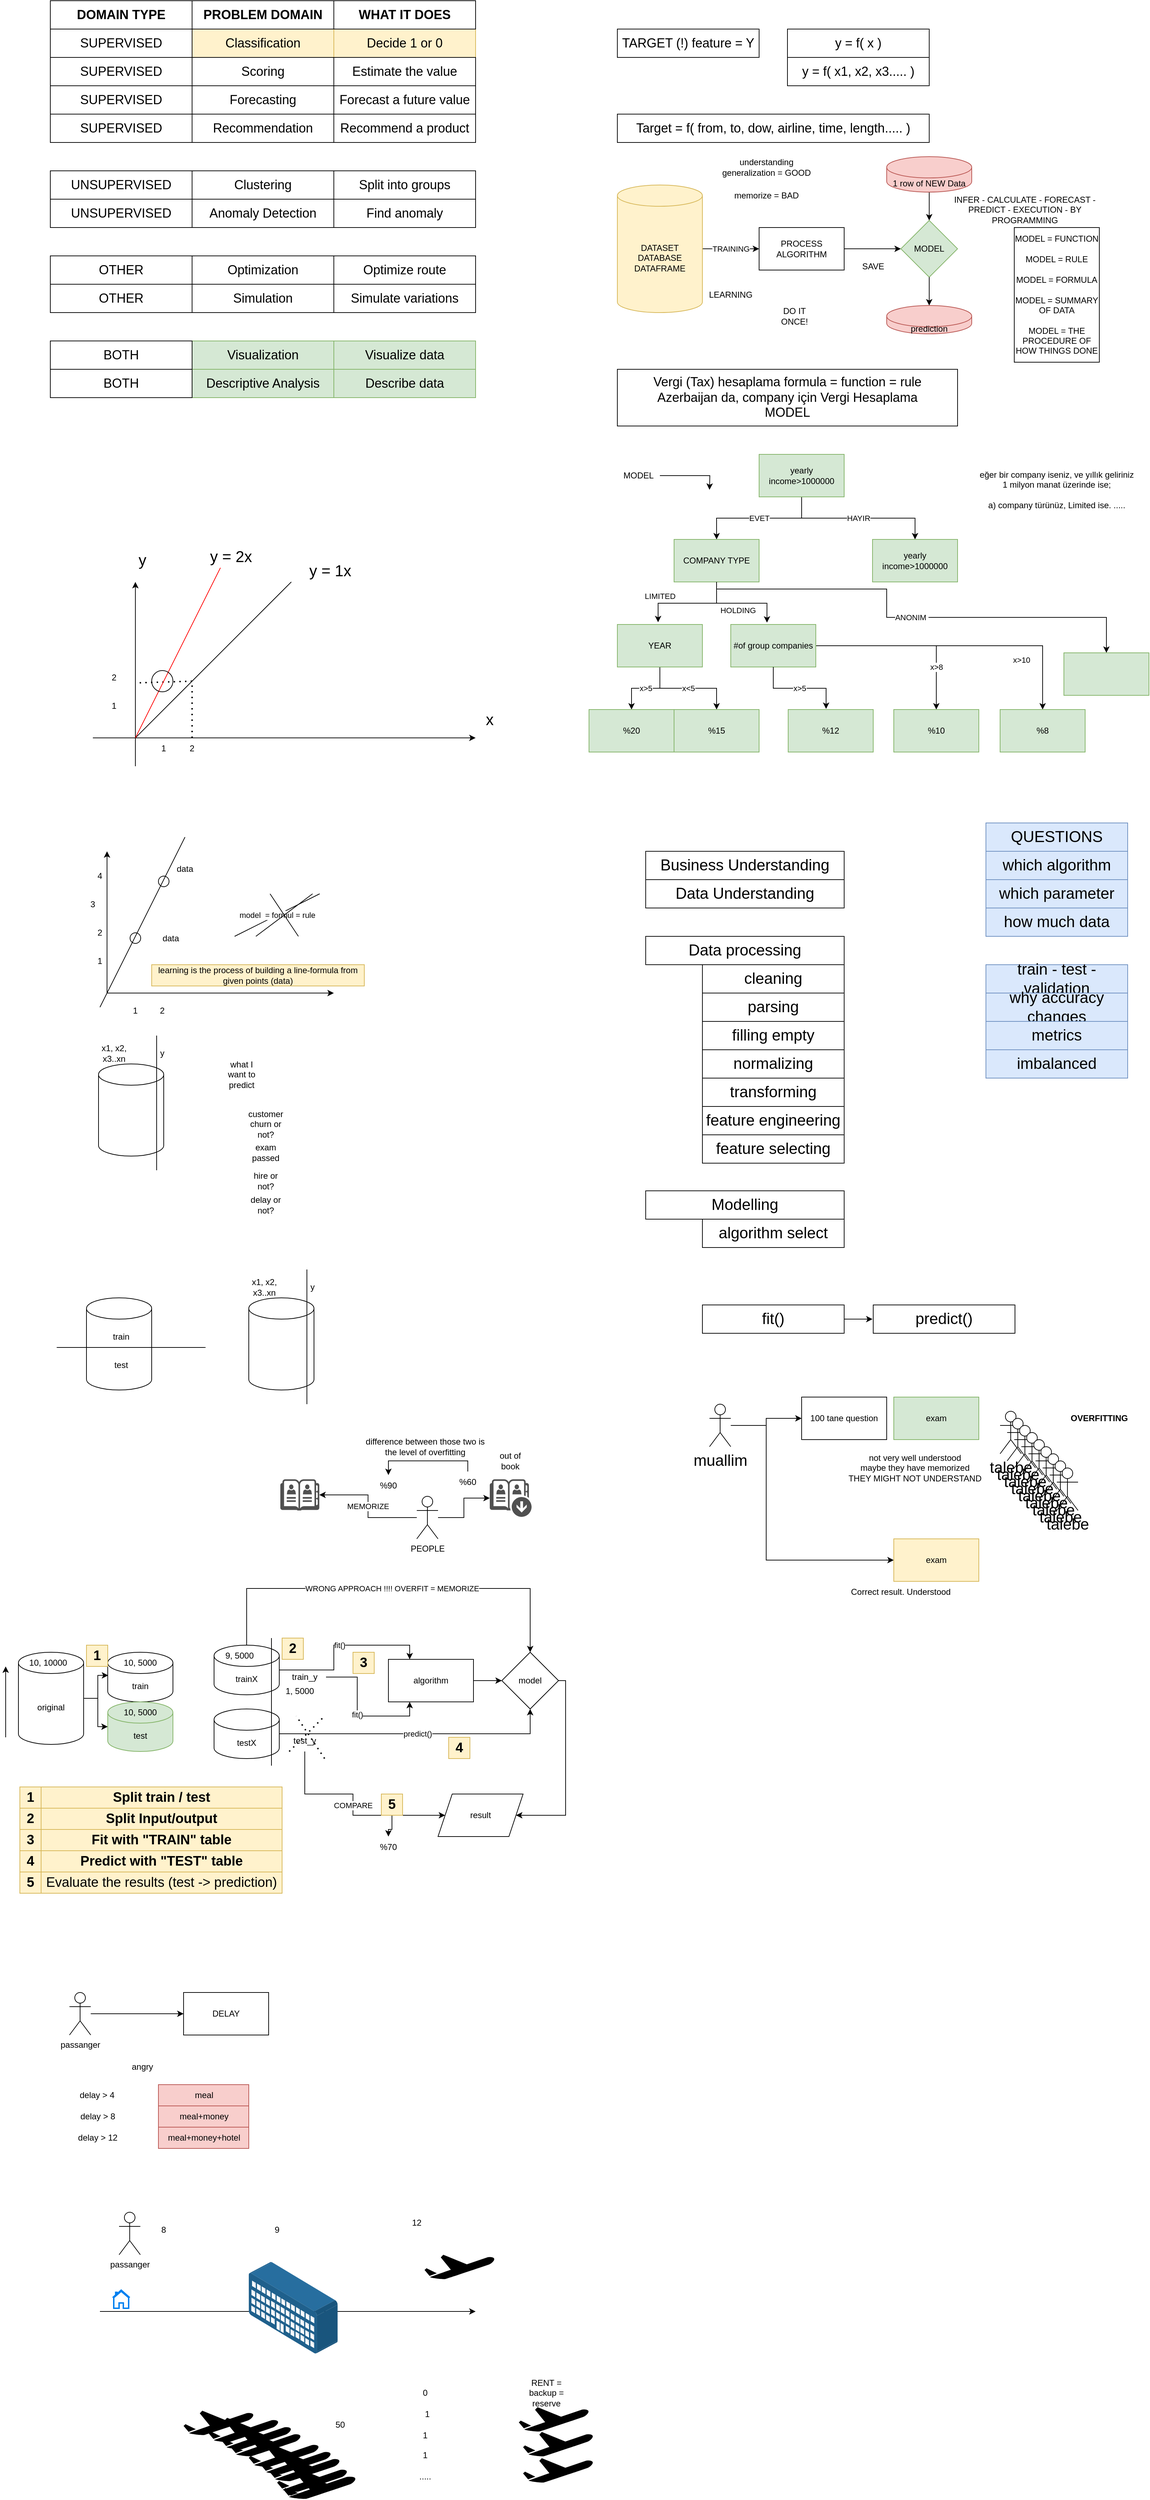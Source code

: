 <mxfile version="23.0.2" type="device">
  <diagram name="Page-1" id="v6Lo0fytAKYW8GpiB0L7">
    <mxGraphModel dx="649" dy="401" grid="1" gridSize="10" guides="1" tooltips="1" connect="1" arrows="1" fold="1" page="1" pageScale="1" pageWidth="827" pageHeight="1169" math="0" shadow="0">
      <root>
        <mxCell id="0" />
        <mxCell id="1" parent="0" />
        <mxCell id="czz9d_WLZtdWxG6cxCuf-1" value="Classification" style="rounded=0;whiteSpace=wrap;html=1;fontSize=18;fillColor=#fff2cc;strokeColor=#d6b656;" vertex="1" parent="1">
          <mxGeometry x="280" y="80" width="200" height="40" as="geometry" />
        </mxCell>
        <mxCell id="czz9d_WLZtdWxG6cxCuf-2" value="Scoring" style="rounded=0;whiteSpace=wrap;html=1;fontSize=18;" vertex="1" parent="1">
          <mxGeometry x="280" y="120" width="200" height="40" as="geometry" />
        </mxCell>
        <mxCell id="czz9d_WLZtdWxG6cxCuf-3" value="Forecasting" style="rounded=0;whiteSpace=wrap;html=1;fontSize=18;" vertex="1" parent="1">
          <mxGeometry x="280" y="160" width="200" height="40" as="geometry" />
        </mxCell>
        <mxCell id="czz9d_WLZtdWxG6cxCuf-4" value="Clustering" style="rounded=0;whiteSpace=wrap;html=1;fontSize=18;" vertex="1" parent="1">
          <mxGeometry x="280" y="280" width="200" height="40" as="geometry" />
        </mxCell>
        <mxCell id="czz9d_WLZtdWxG6cxCuf-5" value="Optimization" style="rounded=0;whiteSpace=wrap;html=1;fontSize=18;" vertex="1" parent="1">
          <mxGeometry x="280" y="400" width="200" height="40" as="geometry" />
        </mxCell>
        <mxCell id="czz9d_WLZtdWxG6cxCuf-6" value="Anomaly Detection" style="rounded=0;whiteSpace=wrap;html=1;fontSize=18;" vertex="1" parent="1">
          <mxGeometry x="280" y="320" width="200" height="40" as="geometry" />
        </mxCell>
        <mxCell id="czz9d_WLZtdWxG6cxCuf-7" value="Simulation" style="rounded=0;whiteSpace=wrap;html=1;fontSize=18;" vertex="1" parent="1">
          <mxGeometry x="280" y="440" width="200" height="40" as="geometry" />
        </mxCell>
        <mxCell id="czz9d_WLZtdWxG6cxCuf-8" value="Recommendation" style="rounded=0;whiteSpace=wrap;html=1;fontSize=18;" vertex="1" parent="1">
          <mxGeometry x="280" y="200" width="200" height="40" as="geometry" />
        </mxCell>
        <mxCell id="czz9d_WLZtdWxG6cxCuf-9" value="Visualization" style="rounded=0;whiteSpace=wrap;html=1;fontSize=18;fillColor=#d5e8d4;strokeColor=#82b366;" vertex="1" parent="1">
          <mxGeometry x="280" y="520" width="200" height="40" as="geometry" />
        </mxCell>
        <mxCell id="czz9d_WLZtdWxG6cxCuf-10" value="Descriptive Analysis" style="rounded=0;whiteSpace=wrap;html=1;fontSize=18;fillColor=#d5e8d4;strokeColor=#82b366;" vertex="1" parent="1">
          <mxGeometry x="280" y="560" width="200" height="40" as="geometry" />
        </mxCell>
        <mxCell id="czz9d_WLZtdWxG6cxCuf-11" value="Decide 1 or 0" style="rounded=0;whiteSpace=wrap;html=1;fontSize=18;fillColor=#fff2cc;strokeColor=#d6b656;" vertex="1" parent="1">
          <mxGeometry x="480" y="80" width="200" height="40" as="geometry" />
        </mxCell>
        <mxCell id="czz9d_WLZtdWxG6cxCuf-12" value="Estimate the value" style="rounded=0;whiteSpace=wrap;html=1;fontSize=18;" vertex="1" parent="1">
          <mxGeometry x="480" y="120" width="200" height="40" as="geometry" />
        </mxCell>
        <mxCell id="czz9d_WLZtdWxG6cxCuf-13" value="Forecast a future value" style="rounded=0;whiteSpace=wrap;html=1;fontSize=18;" vertex="1" parent="1">
          <mxGeometry x="480" y="160" width="200" height="40" as="geometry" />
        </mxCell>
        <mxCell id="czz9d_WLZtdWxG6cxCuf-14" value="Split into groups" style="rounded=0;whiteSpace=wrap;html=1;fontSize=18;" vertex="1" parent="1">
          <mxGeometry x="480" y="280" width="200" height="40" as="geometry" />
        </mxCell>
        <mxCell id="czz9d_WLZtdWxG6cxCuf-15" value="Optimize route" style="rounded=0;whiteSpace=wrap;html=1;fontSize=18;" vertex="1" parent="1">
          <mxGeometry x="480" y="400" width="200" height="40" as="geometry" />
        </mxCell>
        <mxCell id="czz9d_WLZtdWxG6cxCuf-16" value="Find anomaly" style="rounded=0;whiteSpace=wrap;html=1;fontSize=18;" vertex="1" parent="1">
          <mxGeometry x="480" y="320" width="200" height="40" as="geometry" />
        </mxCell>
        <mxCell id="czz9d_WLZtdWxG6cxCuf-17" value="Simulate variations" style="rounded=0;whiteSpace=wrap;html=1;fontSize=18;" vertex="1" parent="1">
          <mxGeometry x="480" y="440" width="200" height="40" as="geometry" />
        </mxCell>
        <mxCell id="czz9d_WLZtdWxG6cxCuf-18" value="Recommend a product" style="rounded=0;whiteSpace=wrap;html=1;fontSize=18;" vertex="1" parent="1">
          <mxGeometry x="480" y="200" width="200" height="40" as="geometry" />
        </mxCell>
        <mxCell id="czz9d_WLZtdWxG6cxCuf-19" value="Visualize data" style="rounded=0;whiteSpace=wrap;html=1;fontSize=18;fillColor=#d5e8d4;strokeColor=#82b366;" vertex="1" parent="1">
          <mxGeometry x="480" y="520" width="200" height="40" as="geometry" />
        </mxCell>
        <mxCell id="czz9d_WLZtdWxG6cxCuf-20" value="Describe data" style="rounded=0;whiteSpace=wrap;html=1;fontSize=18;fillColor=#d5e8d4;strokeColor=#82b366;" vertex="1" parent="1">
          <mxGeometry x="480" y="560" width="200" height="40" as="geometry" />
        </mxCell>
        <mxCell id="czz9d_WLZtdWxG6cxCuf-21" value="PROBLEM DOMAIN" style="rounded=0;whiteSpace=wrap;html=1;fontSize=18;fontStyle=1" vertex="1" parent="1">
          <mxGeometry x="280" y="40" width="200" height="40" as="geometry" />
        </mxCell>
        <mxCell id="czz9d_WLZtdWxG6cxCuf-22" value="WHAT IT DOES" style="rounded=0;whiteSpace=wrap;html=1;fontSize=18;fontStyle=1" vertex="1" parent="1">
          <mxGeometry x="480" y="40" width="200" height="40" as="geometry" />
        </mxCell>
        <mxCell id="czz9d_WLZtdWxG6cxCuf-23" value="DOMAIN TYPE" style="rounded=0;whiteSpace=wrap;html=1;fontSize=18;fontStyle=1" vertex="1" parent="1">
          <mxGeometry x="80" y="40" width="200" height="40" as="geometry" />
        </mxCell>
        <mxCell id="czz9d_WLZtdWxG6cxCuf-24" value="SUPERVISED" style="rounded=0;whiteSpace=wrap;html=1;fontSize=18;" vertex="1" parent="1">
          <mxGeometry x="80" y="80" width="200" height="40" as="geometry" />
        </mxCell>
        <mxCell id="czz9d_WLZtdWxG6cxCuf-25" value="SUPERVISED" style="rounded=0;whiteSpace=wrap;html=1;fontSize=18;" vertex="1" parent="1">
          <mxGeometry x="80" y="120" width="200" height="40" as="geometry" />
        </mxCell>
        <mxCell id="czz9d_WLZtdWxG6cxCuf-26" value="SUPERVISED" style="rounded=0;whiteSpace=wrap;html=1;fontSize=18;" vertex="1" parent="1">
          <mxGeometry x="80" y="160" width="200" height="40" as="geometry" />
        </mxCell>
        <mxCell id="czz9d_WLZtdWxG6cxCuf-27" value="UNSUPERVISED" style="rounded=0;whiteSpace=wrap;html=1;fontSize=18;" vertex="1" parent="1">
          <mxGeometry x="80" y="280" width="200" height="40" as="geometry" />
        </mxCell>
        <mxCell id="czz9d_WLZtdWxG6cxCuf-28" value="UNSUPERVISED" style="rounded=0;whiteSpace=wrap;html=1;fontSize=18;" vertex="1" parent="1">
          <mxGeometry x="80" y="320" width="200" height="40" as="geometry" />
        </mxCell>
        <mxCell id="czz9d_WLZtdWxG6cxCuf-29" value="BOTH" style="rounded=0;whiteSpace=wrap;html=1;fontSize=18;" vertex="1" parent="1">
          <mxGeometry x="80" y="520" width="200" height="40" as="geometry" />
        </mxCell>
        <mxCell id="czz9d_WLZtdWxG6cxCuf-30" value="BOTH" style="rounded=0;whiteSpace=wrap;html=1;fontSize=18;" vertex="1" parent="1">
          <mxGeometry x="80" y="560" width="200" height="40" as="geometry" />
        </mxCell>
        <mxCell id="czz9d_WLZtdWxG6cxCuf-31" value="SUPERVISED" style="rounded=0;whiteSpace=wrap;html=1;fontSize=18;" vertex="1" parent="1">
          <mxGeometry x="80" y="200" width="200" height="40" as="geometry" />
        </mxCell>
        <mxCell id="czz9d_WLZtdWxG6cxCuf-32" value="OTHER" style="rounded=0;whiteSpace=wrap;html=1;fontSize=18;" vertex="1" parent="1">
          <mxGeometry x="80" y="400" width="200" height="40" as="geometry" />
        </mxCell>
        <mxCell id="czz9d_WLZtdWxG6cxCuf-33" value="OTHER" style="rounded=0;whiteSpace=wrap;html=1;fontSize=18;" vertex="1" parent="1">
          <mxGeometry x="80" y="440" width="200" height="40" as="geometry" />
        </mxCell>
        <mxCell id="czz9d_WLZtdWxG6cxCuf-34" value="TARGET (!) feature = Y" style="rounded=0;whiteSpace=wrap;html=1;fontSize=18;" vertex="1" parent="1">
          <mxGeometry x="880" y="80" width="200" height="40" as="geometry" />
        </mxCell>
        <mxCell id="czz9d_WLZtdWxG6cxCuf-35" value="y = f( x )" style="rounded=0;whiteSpace=wrap;html=1;fontSize=18;" vertex="1" parent="1">
          <mxGeometry x="1120" y="80" width="200" height="40" as="geometry" />
        </mxCell>
        <mxCell id="czz9d_WLZtdWxG6cxCuf-36" value="y = f( x1, x2, x3..... )" style="rounded=0;whiteSpace=wrap;html=1;fontSize=18;" vertex="1" parent="1">
          <mxGeometry x="1120" y="120" width="200" height="40" as="geometry" />
        </mxCell>
        <mxCell id="czz9d_WLZtdWxG6cxCuf-37" value="Target = f( from, to, dow, airline, time, length..... )" style="rounded=0;whiteSpace=wrap;html=1;fontSize=18;" vertex="1" parent="1">
          <mxGeometry x="880" y="200" width="440" height="40" as="geometry" />
        </mxCell>
        <mxCell id="czz9d_WLZtdWxG6cxCuf-42" value="TRAINING" style="edgeStyle=orthogonalEdgeStyle;rounded=0;orthogonalLoop=1;jettySize=auto;html=1;entryX=0;entryY=0.5;entryDx=0;entryDy=0;" edge="1" parent="1" source="czz9d_WLZtdWxG6cxCuf-38" target="czz9d_WLZtdWxG6cxCuf-39">
          <mxGeometry relative="1" as="geometry" />
        </mxCell>
        <mxCell id="czz9d_WLZtdWxG6cxCuf-38" value="DATASET&lt;br&gt;DATABASE&lt;br&gt;DATAFRAME" style="shape=cylinder3;whiteSpace=wrap;html=1;boundedLbl=1;backgroundOutline=1;size=15;fillColor=#fff2cc;strokeColor=#d6b656;" vertex="1" parent="1">
          <mxGeometry x="880" y="300" width="120" height="180" as="geometry" />
        </mxCell>
        <mxCell id="czz9d_WLZtdWxG6cxCuf-43" style="edgeStyle=orthogonalEdgeStyle;rounded=0;orthogonalLoop=1;jettySize=auto;html=1;" edge="1" parent="1" source="czz9d_WLZtdWxG6cxCuf-39" target="czz9d_WLZtdWxG6cxCuf-40">
          <mxGeometry relative="1" as="geometry" />
        </mxCell>
        <mxCell id="czz9d_WLZtdWxG6cxCuf-39" value="PROCESS&lt;br&gt;ALGORITHM" style="rounded=0;whiteSpace=wrap;html=1;" vertex="1" parent="1">
          <mxGeometry x="1080" y="360" width="120" height="60" as="geometry" />
        </mxCell>
        <mxCell id="czz9d_WLZtdWxG6cxCuf-40" value="MODEL" style="rhombus;whiteSpace=wrap;html=1;fillColor=#d5e8d4;strokeColor=#82b366;" vertex="1" parent="1">
          <mxGeometry x="1280" y="350" width="80" height="80" as="geometry" />
        </mxCell>
        <mxCell id="czz9d_WLZtdWxG6cxCuf-44" value="Vergi (Tax) hesaplama formula = function = rule&lt;br&gt;Azerbaijan da, company için Vergi Hesaplama&lt;br&gt;MODEL" style="rounded=0;whiteSpace=wrap;html=1;fontSize=18;" vertex="1" parent="1">
          <mxGeometry x="880" y="560" width="480" height="80" as="geometry" />
        </mxCell>
        <mxCell id="czz9d_WLZtdWxG6cxCuf-48" value="EVET" style="edgeStyle=orthogonalEdgeStyle;rounded=0;orthogonalLoop=1;jettySize=auto;html=1;entryX=0.5;entryY=0;entryDx=0;entryDy=0;" edge="1" parent="1" source="czz9d_WLZtdWxG6cxCuf-46" target="czz9d_WLZtdWxG6cxCuf-47">
          <mxGeometry relative="1" as="geometry" />
        </mxCell>
        <mxCell id="czz9d_WLZtdWxG6cxCuf-50" value="HAYIR" style="edgeStyle=orthogonalEdgeStyle;rounded=0;orthogonalLoop=1;jettySize=auto;html=1;" edge="1" parent="1" source="czz9d_WLZtdWxG6cxCuf-46" target="czz9d_WLZtdWxG6cxCuf-49">
          <mxGeometry relative="1" as="geometry">
            <Array as="points">
              <mxPoint x="1140" y="770" />
              <mxPoint x="1300" y="770" />
            </Array>
          </mxGeometry>
        </mxCell>
        <mxCell id="czz9d_WLZtdWxG6cxCuf-46" value="yearly income&amp;gt;1000000" style="rounded=0;whiteSpace=wrap;html=1;fillColor=#d5e8d4;strokeColor=#82b366;" vertex="1" parent="1">
          <mxGeometry x="1080" y="680" width="120" height="60" as="geometry" />
        </mxCell>
        <mxCell id="czz9d_WLZtdWxG6cxCuf-57" value="ANONIM&amp;nbsp;" style="edgeStyle=orthogonalEdgeStyle;rounded=0;orthogonalLoop=1;jettySize=auto;html=1;entryX=0.5;entryY=0;entryDx=0;entryDy=0;" edge="1" parent="1" source="czz9d_WLZtdWxG6cxCuf-47" target="czz9d_WLZtdWxG6cxCuf-56">
          <mxGeometry relative="1" as="geometry">
            <Array as="points">
              <mxPoint x="1020" y="870" />
              <mxPoint x="1260" y="870" />
              <mxPoint x="1260" y="910" />
              <mxPoint x="1570" y="910" />
            </Array>
          </mxGeometry>
        </mxCell>
        <mxCell id="czz9d_WLZtdWxG6cxCuf-47" value="COMPANY TYPE" style="rounded=0;whiteSpace=wrap;html=1;fillColor=#d5e8d4;strokeColor=#82b366;" vertex="1" parent="1">
          <mxGeometry x="960" y="800" width="120" height="60" as="geometry" />
        </mxCell>
        <mxCell id="czz9d_WLZtdWxG6cxCuf-49" value="yearly income&amp;gt;1000000" style="rounded=0;whiteSpace=wrap;html=1;fillColor=#d5e8d4;strokeColor=#82b366;" vertex="1" parent="1">
          <mxGeometry x="1240" y="800" width="120" height="60" as="geometry" />
        </mxCell>
        <mxCell id="czz9d_WLZtdWxG6cxCuf-66" value="x&amp;gt;8" style="edgeStyle=orthogonalEdgeStyle;rounded=0;orthogonalLoop=1;jettySize=auto;html=1;" edge="1" parent="1" source="czz9d_WLZtdWxG6cxCuf-51" target="czz9d_WLZtdWxG6cxCuf-63">
          <mxGeometry x="0.538" relative="1" as="geometry">
            <mxPoint as="offset" />
          </mxGeometry>
        </mxCell>
        <mxCell id="czz9d_WLZtdWxG6cxCuf-67" value="x&amp;gt;10" style="edgeStyle=orthogonalEdgeStyle;rounded=0;orthogonalLoop=1;jettySize=auto;html=1;" edge="1" parent="1" source="czz9d_WLZtdWxG6cxCuf-51" target="czz9d_WLZtdWxG6cxCuf-64">
          <mxGeometry x="0.415" y="-20" relative="1" as="geometry">
            <mxPoint as="offset" />
          </mxGeometry>
        </mxCell>
        <mxCell id="czz9d_WLZtdWxG6cxCuf-51" value="#of group companies" style="rounded=0;whiteSpace=wrap;html=1;fillColor=#d5e8d4;strokeColor=#82b366;" vertex="1" parent="1">
          <mxGeometry x="1040" y="920" width="120" height="60" as="geometry" />
        </mxCell>
        <mxCell id="czz9d_WLZtdWxG6cxCuf-52" style="edgeStyle=orthogonalEdgeStyle;rounded=0;orthogonalLoop=1;jettySize=auto;html=1;entryX=0.426;entryY=-0.043;entryDx=0;entryDy=0;entryPerimeter=0;" edge="1" parent="1" source="czz9d_WLZtdWxG6cxCuf-47" target="czz9d_WLZtdWxG6cxCuf-51">
          <mxGeometry relative="1" as="geometry" />
        </mxCell>
        <mxCell id="czz9d_WLZtdWxG6cxCuf-54" value="HOLDING" style="edgeLabel;html=1;align=center;verticalAlign=middle;resizable=0;points=[];" vertex="1" connectable="0" parent="czz9d_WLZtdWxG6cxCuf-52">
          <mxGeometry x="-0.333" y="-2" relative="1" as="geometry">
            <mxPoint x="17" y="8" as="offset" />
          </mxGeometry>
        </mxCell>
        <mxCell id="czz9d_WLZtdWxG6cxCuf-60" value="x&amp;gt;5" style="edgeStyle=orthogonalEdgeStyle;rounded=0;orthogonalLoop=1;jettySize=auto;html=1;entryX=0.5;entryY=0;entryDx=0;entryDy=0;" edge="1" parent="1" source="czz9d_WLZtdWxG6cxCuf-53" target="czz9d_WLZtdWxG6cxCuf-59">
          <mxGeometry relative="1" as="geometry" />
        </mxCell>
        <mxCell id="czz9d_WLZtdWxG6cxCuf-61" value="x&amp;lt;5" style="edgeStyle=orthogonalEdgeStyle;rounded=0;orthogonalLoop=1;jettySize=auto;html=1;" edge="1" parent="1" source="czz9d_WLZtdWxG6cxCuf-53" target="czz9d_WLZtdWxG6cxCuf-58">
          <mxGeometry relative="1" as="geometry" />
        </mxCell>
        <mxCell id="czz9d_WLZtdWxG6cxCuf-53" value="YEAR" style="rounded=0;whiteSpace=wrap;html=1;fillColor=#d5e8d4;strokeColor=#82b366;" vertex="1" parent="1">
          <mxGeometry x="880" y="920" width="120" height="60" as="geometry" />
        </mxCell>
        <mxCell id="czz9d_WLZtdWxG6cxCuf-55" value="LIMITED" style="edgeStyle=orthogonalEdgeStyle;rounded=0;orthogonalLoop=1;jettySize=auto;html=1;entryX=0.479;entryY=-0.052;entryDx=0;entryDy=0;entryPerimeter=0;" edge="1" parent="1" source="czz9d_WLZtdWxG6cxCuf-47" target="czz9d_WLZtdWxG6cxCuf-53">
          <mxGeometry x="0.578" y="-10" relative="1" as="geometry">
            <mxPoint as="offset" />
          </mxGeometry>
        </mxCell>
        <mxCell id="czz9d_WLZtdWxG6cxCuf-56" value="" style="rounded=0;whiteSpace=wrap;html=1;fillColor=#d5e8d4;strokeColor=#82b366;" vertex="1" parent="1">
          <mxGeometry x="1510" y="960" width="120" height="60" as="geometry" />
        </mxCell>
        <mxCell id="czz9d_WLZtdWxG6cxCuf-58" value="%15" style="rounded=0;whiteSpace=wrap;html=1;fillColor=#d5e8d4;strokeColor=#82b366;" vertex="1" parent="1">
          <mxGeometry x="960" y="1040" width="120" height="60" as="geometry" />
        </mxCell>
        <mxCell id="czz9d_WLZtdWxG6cxCuf-59" value="%20" style="rounded=0;whiteSpace=wrap;html=1;fillColor=#d5e8d4;strokeColor=#82b366;" vertex="1" parent="1">
          <mxGeometry x="840" y="1040" width="120" height="60" as="geometry" />
        </mxCell>
        <mxCell id="czz9d_WLZtdWxG6cxCuf-62" value="%12" style="rounded=0;whiteSpace=wrap;html=1;fillColor=#d5e8d4;strokeColor=#82b366;" vertex="1" parent="1">
          <mxGeometry x="1121" y="1040" width="120" height="60" as="geometry" />
        </mxCell>
        <mxCell id="czz9d_WLZtdWxG6cxCuf-63" value="%10" style="rounded=0;whiteSpace=wrap;html=1;fillColor=#d5e8d4;strokeColor=#82b366;" vertex="1" parent="1">
          <mxGeometry x="1270" y="1040" width="120" height="60" as="geometry" />
        </mxCell>
        <mxCell id="czz9d_WLZtdWxG6cxCuf-64" value="%8" style="rounded=0;whiteSpace=wrap;html=1;fillColor=#d5e8d4;strokeColor=#82b366;" vertex="1" parent="1">
          <mxGeometry x="1420" y="1040" width="120" height="60" as="geometry" />
        </mxCell>
        <mxCell id="czz9d_WLZtdWxG6cxCuf-65" value="x&amp;gt;5" style="edgeStyle=orthogonalEdgeStyle;rounded=0;orthogonalLoop=1;jettySize=auto;html=1;entryX=0.446;entryY=-0.014;entryDx=0;entryDy=0;entryPerimeter=0;" edge="1" parent="1" source="czz9d_WLZtdWxG6cxCuf-51" target="czz9d_WLZtdWxG6cxCuf-62">
          <mxGeometry relative="1" as="geometry" />
        </mxCell>
        <mxCell id="czz9d_WLZtdWxG6cxCuf-68" value="eğer bir company iseniz, ve yıllık geliriniz 1 milyon manat üzerinde ise;&lt;br&gt;&lt;br&gt;a) company türünüz, Limited ise. ....." style="text;html=1;strokeColor=none;fillColor=none;align=center;verticalAlign=middle;whiteSpace=wrap;rounded=0;" vertex="1" parent="1">
          <mxGeometry x="1390" y="670" width="220" height="120" as="geometry" />
        </mxCell>
        <mxCell id="czz9d_WLZtdWxG6cxCuf-70" style="edgeStyle=orthogonalEdgeStyle;rounded=0;orthogonalLoop=1;jettySize=auto;html=1;" edge="1" parent="1" source="czz9d_WLZtdWxG6cxCuf-69">
          <mxGeometry relative="1" as="geometry">
            <mxPoint x="1010" y="730" as="targetPoint" />
          </mxGeometry>
        </mxCell>
        <mxCell id="czz9d_WLZtdWxG6cxCuf-69" value="MODEL" style="text;html=1;strokeColor=none;fillColor=none;align=center;verticalAlign=middle;whiteSpace=wrap;rounded=0;" vertex="1" parent="1">
          <mxGeometry x="880" y="695" width="60" height="30" as="geometry" />
        </mxCell>
        <mxCell id="czz9d_WLZtdWxG6cxCuf-71" value="LEARNING" style="text;html=1;strokeColor=none;fillColor=none;align=center;verticalAlign=middle;whiteSpace=wrap;rounded=0;" vertex="1" parent="1">
          <mxGeometry x="1010" y="440" width="60" height="30" as="geometry" />
        </mxCell>
        <mxCell id="czz9d_WLZtdWxG6cxCuf-73" value="MODEL = FUNCTION&lt;br&gt;&lt;br&gt;MODEL = RULE&lt;br&gt;&lt;br&gt;MODEL = FORMULA&lt;br&gt;&lt;br&gt;MODEL = SUMMARY OF DATA&lt;br&gt;&lt;br&gt;MODEL = THE PROCEDURE OF HOW THINGS DONE" style="rounded=0;whiteSpace=wrap;html=1;" vertex="1" parent="1">
          <mxGeometry x="1440" y="360" width="120" height="190" as="geometry" />
        </mxCell>
        <mxCell id="czz9d_WLZtdWxG6cxCuf-76" style="edgeStyle=orthogonalEdgeStyle;rounded=0;orthogonalLoop=1;jettySize=auto;html=1;entryX=0.5;entryY=0;entryDx=0;entryDy=0;" edge="1" parent="1" source="czz9d_WLZtdWxG6cxCuf-75" target="czz9d_WLZtdWxG6cxCuf-40">
          <mxGeometry relative="1" as="geometry" />
        </mxCell>
        <mxCell id="czz9d_WLZtdWxG6cxCuf-75" value="1 row of NEW Data" style="shape=cylinder3;whiteSpace=wrap;html=1;boundedLbl=1;backgroundOutline=1;size=15;fillColor=#f8cecc;strokeColor=#b85450;" vertex="1" parent="1">
          <mxGeometry x="1260" y="260" width="120" height="50" as="geometry" />
        </mxCell>
        <mxCell id="czz9d_WLZtdWxG6cxCuf-77" value="prediction" style="shape=cylinder3;whiteSpace=wrap;html=1;boundedLbl=1;backgroundOutline=1;size=15;fillColor=#f8cecc;strokeColor=#b85450;" vertex="1" parent="1">
          <mxGeometry x="1260" y="470" width="120" height="40" as="geometry" />
        </mxCell>
        <mxCell id="czz9d_WLZtdWxG6cxCuf-78" style="edgeStyle=orthogonalEdgeStyle;rounded=0;orthogonalLoop=1;jettySize=auto;html=1;entryX=0.5;entryY=0;entryDx=0;entryDy=0;entryPerimeter=0;" edge="1" parent="1" source="czz9d_WLZtdWxG6cxCuf-40" target="czz9d_WLZtdWxG6cxCuf-77">
          <mxGeometry relative="1" as="geometry" />
        </mxCell>
        <mxCell id="czz9d_WLZtdWxG6cxCuf-79" value="DO IT ONCE!" style="text;html=1;strokeColor=none;fillColor=none;align=center;verticalAlign=middle;whiteSpace=wrap;rounded=0;" vertex="1" parent="1">
          <mxGeometry x="1100" y="470" width="60" height="30" as="geometry" />
        </mxCell>
        <mxCell id="czz9d_WLZtdWxG6cxCuf-80" value="SAVE" style="text;html=1;strokeColor=none;fillColor=none;align=center;verticalAlign=middle;whiteSpace=wrap;rounded=0;" vertex="1" parent="1">
          <mxGeometry x="1211" y="400" width="60" height="30" as="geometry" />
        </mxCell>
        <mxCell id="czz9d_WLZtdWxG6cxCuf-81" value="INFER - CALCULATE - FORECAST - PREDICT - EXECUTION - BY PROGRAMMING" style="text;html=1;strokeColor=none;fillColor=none;align=center;verticalAlign=middle;whiteSpace=wrap;rounded=0;" vertex="1" parent="1">
          <mxGeometry x="1330" y="320" width="250" height="30" as="geometry" />
        </mxCell>
        <mxCell id="czz9d_WLZtdWxG6cxCuf-82" value="" style="endArrow=classic;html=1;rounded=0;" edge="1" parent="1">
          <mxGeometry width="50" height="50" relative="1" as="geometry">
            <mxPoint x="140" y="1080" as="sourcePoint" />
            <mxPoint x="680" y="1080" as="targetPoint" />
          </mxGeometry>
        </mxCell>
        <mxCell id="czz9d_WLZtdWxG6cxCuf-83" value="" style="endArrow=classic;html=1;rounded=0;" edge="1" parent="1">
          <mxGeometry width="50" height="50" relative="1" as="geometry">
            <mxPoint x="200" y="1120" as="sourcePoint" />
            <mxPoint x="200" y="860" as="targetPoint" />
          </mxGeometry>
        </mxCell>
        <mxCell id="czz9d_WLZtdWxG6cxCuf-85" value="y" style="text;html=1;strokeColor=none;fillColor=none;align=center;verticalAlign=middle;whiteSpace=wrap;rounded=0;fontSize=22;" vertex="1" parent="1">
          <mxGeometry x="180" y="815" width="60" height="30" as="geometry" />
        </mxCell>
        <mxCell id="czz9d_WLZtdWxG6cxCuf-86" value="x" style="text;html=1;strokeColor=none;fillColor=none;align=center;verticalAlign=middle;whiteSpace=wrap;rounded=0;fontSize=22;" vertex="1" parent="1">
          <mxGeometry x="670" y="1040" width="60" height="30" as="geometry" />
        </mxCell>
        <mxCell id="czz9d_WLZtdWxG6cxCuf-88" value="" style="endArrow=none;html=1;rounded=0;" edge="1" parent="1">
          <mxGeometry width="50" height="50" relative="1" as="geometry">
            <mxPoint x="200" y="1080" as="sourcePoint" />
            <mxPoint x="420" y="860" as="targetPoint" />
          </mxGeometry>
        </mxCell>
        <mxCell id="czz9d_WLZtdWxG6cxCuf-89" value="2" style="text;html=1;strokeColor=none;fillColor=none;align=center;verticalAlign=middle;whiteSpace=wrap;rounded=0;" vertex="1" parent="1">
          <mxGeometry x="140" y="980" width="60" height="30" as="geometry" />
        </mxCell>
        <mxCell id="czz9d_WLZtdWxG6cxCuf-90" value="1" style="text;html=1;strokeColor=none;fillColor=none;align=center;verticalAlign=middle;whiteSpace=wrap;rounded=0;" vertex="1" parent="1">
          <mxGeometry x="140" y="1020" width="60" height="30" as="geometry" />
        </mxCell>
        <mxCell id="czz9d_WLZtdWxG6cxCuf-91" value="1" style="text;html=1;strokeColor=none;fillColor=none;align=center;verticalAlign=middle;whiteSpace=wrap;rounded=0;" vertex="1" parent="1">
          <mxGeometry x="210" y="1080" width="60" height="30" as="geometry" />
        </mxCell>
        <mxCell id="czz9d_WLZtdWxG6cxCuf-92" value="2" style="text;html=1;strokeColor=none;fillColor=none;align=center;verticalAlign=middle;whiteSpace=wrap;rounded=0;" vertex="1" parent="1">
          <mxGeometry x="250" y="1080" width="60" height="30" as="geometry" />
        </mxCell>
        <mxCell id="czz9d_WLZtdWxG6cxCuf-93" value="" style="endArrow=none;dashed=1;html=1;dashPattern=1 3;strokeWidth=2;rounded=0;" edge="1" parent="1">
          <mxGeometry width="50" height="50" relative="1" as="geometry">
            <mxPoint x="280" y="1080" as="sourcePoint" />
            <mxPoint x="280" y="1000" as="targetPoint" />
          </mxGeometry>
        </mxCell>
        <mxCell id="czz9d_WLZtdWxG6cxCuf-94" value="" style="endArrow=none;dashed=1;html=1;dashPattern=1 3;strokeWidth=2;rounded=0;entryX=1;entryY=0.75;entryDx=0;entryDy=0;" edge="1" parent="1" target="czz9d_WLZtdWxG6cxCuf-89">
          <mxGeometry width="50" height="50" relative="1" as="geometry">
            <mxPoint x="280" y="1000" as="sourcePoint" />
            <mxPoint x="160" y="990" as="targetPoint" />
          </mxGeometry>
        </mxCell>
        <mxCell id="czz9d_WLZtdWxG6cxCuf-95" value="y = 1x" style="text;html=1;strokeColor=none;fillColor=none;align=center;verticalAlign=middle;whiteSpace=wrap;rounded=0;fontSize=22;" vertex="1" parent="1">
          <mxGeometry x="430" y="830" width="90" height="30" as="geometry" />
        </mxCell>
        <mxCell id="czz9d_WLZtdWxG6cxCuf-96" value="" style="endArrow=none;html=1;rounded=0;strokeColor=#FF0000;" edge="1" parent="1">
          <mxGeometry width="50" height="50" relative="1" as="geometry">
            <mxPoint x="200" y="1080" as="sourcePoint" />
            <mxPoint x="320" y="840" as="targetPoint" />
          </mxGeometry>
        </mxCell>
        <mxCell id="czz9d_WLZtdWxG6cxCuf-97" value="" style="ellipse;whiteSpace=wrap;html=1;aspect=fixed;fillColor=none;" vertex="1" parent="1">
          <mxGeometry x="223" y="985" width="30" height="30" as="geometry" />
        </mxCell>
        <mxCell id="czz9d_WLZtdWxG6cxCuf-99" value="y = 2x" style="text;html=1;strokeColor=none;fillColor=none;align=center;verticalAlign=middle;whiteSpace=wrap;rounded=0;fontSize=22;" vertex="1" parent="1">
          <mxGeometry x="290" y="810" width="90" height="30" as="geometry" />
        </mxCell>
        <mxCell id="czz9d_WLZtdWxG6cxCuf-100" value="" style="endArrow=classic;html=1;rounded=0;" edge="1" parent="1">
          <mxGeometry width="50" height="50" relative="1" as="geometry">
            <mxPoint x="160" y="1440" as="sourcePoint" />
            <mxPoint x="480" y="1440" as="targetPoint" />
          </mxGeometry>
        </mxCell>
        <mxCell id="czz9d_WLZtdWxG6cxCuf-101" value="" style="endArrow=classic;html=1;rounded=0;" edge="1" parent="1">
          <mxGeometry width="50" height="50" relative="1" as="geometry">
            <mxPoint x="160" y="1440" as="sourcePoint" />
            <mxPoint x="160" y="1240" as="targetPoint" />
          </mxGeometry>
        </mxCell>
        <mxCell id="czz9d_WLZtdWxG6cxCuf-102" value="2" style="text;html=1;strokeColor=none;fillColor=none;align=center;verticalAlign=middle;whiteSpace=wrap;rounded=0;" vertex="1" parent="1">
          <mxGeometry x="120" y="1340" width="60" height="30" as="geometry" />
        </mxCell>
        <mxCell id="czz9d_WLZtdWxG6cxCuf-103" value="1" style="text;html=1;strokeColor=none;fillColor=none;align=center;verticalAlign=middle;whiteSpace=wrap;rounded=0;" vertex="1" parent="1">
          <mxGeometry x="120" y="1380" width="60" height="30" as="geometry" />
        </mxCell>
        <mxCell id="czz9d_WLZtdWxG6cxCuf-104" value="1" style="text;html=1;strokeColor=none;fillColor=none;align=center;verticalAlign=middle;whiteSpace=wrap;rounded=0;" vertex="1" parent="1">
          <mxGeometry x="170" y="1450" width="60" height="30" as="geometry" />
        </mxCell>
        <mxCell id="czz9d_WLZtdWxG6cxCuf-105" value="2" style="text;html=1;strokeColor=none;fillColor=none;align=center;verticalAlign=middle;whiteSpace=wrap;rounded=0;" vertex="1" parent="1">
          <mxGeometry x="208" y="1450" width="60" height="30" as="geometry" />
        </mxCell>
        <mxCell id="czz9d_WLZtdWxG6cxCuf-106" value="3" style="text;html=1;strokeColor=none;fillColor=none;align=center;verticalAlign=middle;whiteSpace=wrap;rounded=0;" vertex="1" parent="1">
          <mxGeometry x="110" y="1300" width="60" height="30" as="geometry" />
        </mxCell>
        <mxCell id="czz9d_WLZtdWxG6cxCuf-107" value="4" style="text;html=1;strokeColor=none;fillColor=none;align=center;verticalAlign=middle;whiteSpace=wrap;rounded=0;" vertex="1" parent="1">
          <mxGeometry x="120" y="1260" width="60" height="30" as="geometry" />
        </mxCell>
        <mxCell id="czz9d_WLZtdWxG6cxCuf-108" value="" style="ellipse;whiteSpace=wrap;html=1;aspect=fixed;" vertex="1" parent="1">
          <mxGeometry x="192.5" y="1355" width="15" height="15" as="geometry" />
        </mxCell>
        <mxCell id="czz9d_WLZtdWxG6cxCuf-109" value="" style="ellipse;whiteSpace=wrap;html=1;aspect=fixed;" vertex="1" parent="1">
          <mxGeometry x="232.5" y="1275" width="15" height="15" as="geometry" />
        </mxCell>
        <mxCell id="czz9d_WLZtdWxG6cxCuf-110" value="model&amp;nbsp; = formul = rule" style="endArrow=none;html=1;rounded=0;" edge="1" parent="1">
          <mxGeometry width="50" height="50" relative="1" as="geometry">
            <mxPoint x="340" y="1360" as="sourcePoint" />
            <mxPoint x="460" y="1300" as="targetPoint" />
          </mxGeometry>
        </mxCell>
        <mxCell id="czz9d_WLZtdWxG6cxCuf-111" value="" style="endArrow=none;html=1;rounded=0;" edge="1" parent="1">
          <mxGeometry width="50" height="50" relative="1" as="geometry">
            <mxPoint x="430" y="1360" as="sourcePoint" />
            <mxPoint x="390" y="1300" as="targetPoint" />
          </mxGeometry>
        </mxCell>
        <mxCell id="czz9d_WLZtdWxG6cxCuf-112" value="" style="endArrow=none;html=1;rounded=0;" edge="1" parent="1">
          <mxGeometry width="50" height="50" relative="1" as="geometry">
            <mxPoint x="370" y="1360" as="sourcePoint" />
            <mxPoint x="450" y="1300" as="targetPoint" />
          </mxGeometry>
        </mxCell>
        <mxCell id="czz9d_WLZtdWxG6cxCuf-113" value="data" style="text;html=1;strokeColor=none;fillColor=none;align=center;verticalAlign=middle;whiteSpace=wrap;rounded=0;" vertex="1" parent="1">
          <mxGeometry x="240" y="1250" width="60" height="30" as="geometry" />
        </mxCell>
        <mxCell id="czz9d_WLZtdWxG6cxCuf-114" value="data" style="text;html=1;strokeColor=none;fillColor=none;align=center;verticalAlign=middle;whiteSpace=wrap;rounded=0;" vertex="1" parent="1">
          <mxGeometry x="220" y="1347.5" width="60" height="30" as="geometry" />
        </mxCell>
        <mxCell id="czz9d_WLZtdWxG6cxCuf-115" value="" style="endArrow=none;html=1;rounded=0;" edge="1" parent="1">
          <mxGeometry width="50" height="50" relative="1" as="geometry">
            <mxPoint x="150" y="1460" as="sourcePoint" />
            <mxPoint x="270" y="1220" as="targetPoint" />
          </mxGeometry>
        </mxCell>
        <mxCell id="czz9d_WLZtdWxG6cxCuf-117" value="learning is the process of building a line-formula from given points (data)" style="text;html=1;strokeColor=#d6b656;fillColor=#fff2cc;align=center;verticalAlign=middle;whiteSpace=wrap;rounded=0;" vertex="1" parent="1">
          <mxGeometry x="223" y="1400" width="300" height="30" as="geometry" />
        </mxCell>
        <mxCell id="czz9d_WLZtdWxG6cxCuf-118" value="" style="shape=cylinder3;whiteSpace=wrap;html=1;boundedLbl=1;backgroundOutline=1;size=15;" vertex="1" parent="1">
          <mxGeometry x="148" y="1540" width="92" height="130" as="geometry" />
        </mxCell>
        <mxCell id="czz9d_WLZtdWxG6cxCuf-119" value="" style="endArrow=none;html=1;rounded=0;" edge="1" parent="1">
          <mxGeometry width="50" height="50" relative="1" as="geometry">
            <mxPoint x="230" y="1690" as="sourcePoint" />
            <mxPoint x="230" y="1500" as="targetPoint" />
          </mxGeometry>
        </mxCell>
        <mxCell id="czz9d_WLZtdWxG6cxCuf-120" value="y" style="text;html=1;strokeColor=none;fillColor=none;align=center;verticalAlign=middle;whiteSpace=wrap;rounded=0;" vertex="1" parent="1">
          <mxGeometry x="208" y="1510" width="60" height="30" as="geometry" />
        </mxCell>
        <mxCell id="czz9d_WLZtdWxG6cxCuf-121" value="x1, x2, x3..xn" style="text;html=1;strokeColor=none;fillColor=none;align=center;verticalAlign=middle;whiteSpace=wrap;rounded=0;" vertex="1" parent="1">
          <mxGeometry x="140" y="1510" width="60" height="30" as="geometry" />
        </mxCell>
        <mxCell id="czz9d_WLZtdWxG6cxCuf-122" value="what I want to predict" style="text;html=1;strokeColor=none;fillColor=none;align=center;verticalAlign=middle;whiteSpace=wrap;rounded=0;" vertex="1" parent="1">
          <mxGeometry x="320" y="1540" width="60" height="30" as="geometry" />
        </mxCell>
        <mxCell id="czz9d_WLZtdWxG6cxCuf-123" value="customer churn or not?" style="text;html=1;strokeColor=none;fillColor=none;align=center;verticalAlign=middle;whiteSpace=wrap;rounded=0;" vertex="1" parent="1">
          <mxGeometry x="354" y="1610" width="60" height="30" as="geometry" />
        </mxCell>
        <mxCell id="czz9d_WLZtdWxG6cxCuf-124" value="exam passed" style="text;html=1;strokeColor=none;fillColor=none;align=center;verticalAlign=middle;whiteSpace=wrap;rounded=0;" vertex="1" parent="1">
          <mxGeometry x="354" y="1650" width="60" height="30" as="geometry" />
        </mxCell>
        <mxCell id="czz9d_WLZtdWxG6cxCuf-125" value="hire or not?" style="text;html=1;strokeColor=none;fillColor=none;align=center;verticalAlign=middle;whiteSpace=wrap;rounded=0;" vertex="1" parent="1">
          <mxGeometry x="354" y="1690" width="60" height="30" as="geometry" />
        </mxCell>
        <mxCell id="czz9d_WLZtdWxG6cxCuf-126" value="delay or not?" style="text;html=1;strokeColor=none;fillColor=none;align=center;verticalAlign=middle;whiteSpace=wrap;rounded=0;" vertex="1" parent="1">
          <mxGeometry x="354" y="1724" width="60" height="30" as="geometry" />
        </mxCell>
        <mxCell id="czz9d_WLZtdWxG6cxCuf-127" value="Business Understanding" style="rounded=0;whiteSpace=wrap;html=1;fontSize=22;" vertex="1" parent="1">
          <mxGeometry x="920" y="1240" width="280" height="40" as="geometry" />
        </mxCell>
        <mxCell id="czz9d_WLZtdWxG6cxCuf-128" value="Data Understanding" style="rounded=0;whiteSpace=wrap;html=1;fontSize=22;" vertex="1" parent="1">
          <mxGeometry x="920" y="1280" width="280" height="40" as="geometry" />
        </mxCell>
        <mxCell id="czz9d_WLZtdWxG6cxCuf-129" value="Data processing" style="rounded=0;whiteSpace=wrap;html=1;fontSize=22;" vertex="1" parent="1">
          <mxGeometry x="920" y="1360" width="280" height="40" as="geometry" />
        </mxCell>
        <mxCell id="czz9d_WLZtdWxG6cxCuf-130" value="cleaning" style="rounded=0;whiteSpace=wrap;html=1;fontSize=22;" vertex="1" parent="1">
          <mxGeometry x="1000" y="1400" width="200" height="40" as="geometry" />
        </mxCell>
        <mxCell id="czz9d_WLZtdWxG6cxCuf-131" value="parsing" style="rounded=0;whiteSpace=wrap;html=1;fontSize=22;" vertex="1" parent="1">
          <mxGeometry x="1000" y="1440" width="200" height="40" as="geometry" />
        </mxCell>
        <mxCell id="czz9d_WLZtdWxG6cxCuf-132" value="filling empty" style="rounded=0;whiteSpace=wrap;html=1;fontSize=22;" vertex="1" parent="1">
          <mxGeometry x="1000" y="1480" width="200" height="40" as="geometry" />
        </mxCell>
        <mxCell id="czz9d_WLZtdWxG6cxCuf-133" value="normalizing" style="rounded=0;whiteSpace=wrap;html=1;fontSize=22;" vertex="1" parent="1">
          <mxGeometry x="1000" y="1520" width="200" height="40" as="geometry" />
        </mxCell>
        <mxCell id="czz9d_WLZtdWxG6cxCuf-134" value="transforming" style="rounded=0;whiteSpace=wrap;html=1;fontSize=22;" vertex="1" parent="1">
          <mxGeometry x="1000" y="1560" width="200" height="40" as="geometry" />
        </mxCell>
        <mxCell id="czz9d_WLZtdWxG6cxCuf-135" value="feature engineering" style="rounded=0;whiteSpace=wrap;html=1;fontSize=22;" vertex="1" parent="1">
          <mxGeometry x="1000" y="1600" width="200" height="40" as="geometry" />
        </mxCell>
        <mxCell id="czz9d_WLZtdWxG6cxCuf-136" value="Modelling" style="rounded=0;whiteSpace=wrap;html=1;fontSize=22;" vertex="1" parent="1">
          <mxGeometry x="920" y="1719" width="280" height="40" as="geometry" />
        </mxCell>
        <mxCell id="czz9d_WLZtdWxG6cxCuf-137" value="feature selecting" style="rounded=0;whiteSpace=wrap;html=1;fontSize=22;" vertex="1" parent="1">
          <mxGeometry x="1000" y="1640" width="200" height="40" as="geometry" />
        </mxCell>
        <mxCell id="czz9d_WLZtdWxG6cxCuf-138" value="algorithm select" style="rounded=0;whiteSpace=wrap;html=1;fontSize=22;" vertex="1" parent="1">
          <mxGeometry x="1000" y="1759" width="200" height="40" as="geometry" />
        </mxCell>
        <mxCell id="czz9d_WLZtdWxG6cxCuf-139" value="which algorithm" style="rounded=0;whiteSpace=wrap;html=1;fontSize=22;fillColor=#dae8fc;strokeColor=#6c8ebf;" vertex="1" parent="1">
          <mxGeometry x="1400" y="1240" width="200" height="40" as="geometry" />
        </mxCell>
        <mxCell id="czz9d_WLZtdWxG6cxCuf-140" value="which parameter" style="rounded=0;whiteSpace=wrap;html=1;fontSize=22;fillColor=#dae8fc;strokeColor=#6c8ebf;" vertex="1" parent="1">
          <mxGeometry x="1400" y="1280" width="200" height="40" as="geometry" />
        </mxCell>
        <mxCell id="czz9d_WLZtdWxG6cxCuf-141" value="how much data" style="rounded=0;whiteSpace=wrap;html=1;fontSize=22;fillColor=#dae8fc;strokeColor=#6c8ebf;" vertex="1" parent="1">
          <mxGeometry x="1400" y="1320" width="200" height="40" as="geometry" />
        </mxCell>
        <mxCell id="czz9d_WLZtdWxG6cxCuf-143" value="QUESTIONS" style="rounded=0;whiteSpace=wrap;html=1;fontSize=22;fillColor=#dae8fc;strokeColor=#6c8ebf;" vertex="1" parent="1">
          <mxGeometry x="1400" y="1200" width="200" height="40" as="geometry" />
        </mxCell>
        <mxCell id="czz9d_WLZtdWxG6cxCuf-146" style="edgeStyle=orthogonalEdgeStyle;rounded=0;orthogonalLoop=1;jettySize=auto;html=1;" edge="1" parent="1" source="czz9d_WLZtdWxG6cxCuf-144">
          <mxGeometry relative="1" as="geometry">
            <mxPoint x="1240" y="1900" as="targetPoint" />
          </mxGeometry>
        </mxCell>
        <mxCell id="czz9d_WLZtdWxG6cxCuf-144" value="fit()" style="rounded=0;whiteSpace=wrap;html=1;fontSize=22;" vertex="1" parent="1">
          <mxGeometry x="1000" y="1880" width="200" height="40" as="geometry" />
        </mxCell>
        <mxCell id="czz9d_WLZtdWxG6cxCuf-145" value="predict()" style="rounded=0;whiteSpace=wrap;html=1;fontSize=22;" vertex="1" parent="1">
          <mxGeometry x="1241" y="1880" width="200" height="40" as="geometry" />
        </mxCell>
        <mxCell id="czz9d_WLZtdWxG6cxCuf-147" value="train - test - validation" style="rounded=0;whiteSpace=wrap;html=1;fontSize=22;fillColor=#dae8fc;strokeColor=#6c8ebf;" vertex="1" parent="1">
          <mxGeometry x="1400" y="1400" width="200" height="40" as="geometry" />
        </mxCell>
        <mxCell id="czz9d_WLZtdWxG6cxCuf-163" style="edgeStyle=orthogonalEdgeStyle;rounded=0;orthogonalLoop=1;jettySize=auto;html=1;" edge="1" parent="1" source="czz9d_WLZtdWxG6cxCuf-148" target="czz9d_WLZtdWxG6cxCuf-160">
          <mxGeometry relative="1" as="geometry" />
        </mxCell>
        <mxCell id="czz9d_WLZtdWxG6cxCuf-164" style="edgeStyle=orthogonalEdgeStyle;rounded=0;orthogonalLoop=1;jettySize=auto;html=1;entryX=0;entryY=0.5;entryDx=0;entryDy=0;" edge="1" parent="1" source="czz9d_WLZtdWxG6cxCuf-148" target="czz9d_WLZtdWxG6cxCuf-162">
          <mxGeometry relative="1" as="geometry">
            <Array as="points">
              <mxPoint x="1090" y="2050" />
              <mxPoint x="1090" y="2240" />
            </Array>
          </mxGeometry>
        </mxCell>
        <mxCell id="czz9d_WLZtdWxG6cxCuf-148" value="muallim" style="shape=umlActor;verticalLabelPosition=bottom;verticalAlign=top;html=1;outlineConnect=0;fontSize=22;" vertex="1" parent="1">
          <mxGeometry x="1010" y="2020" width="30" height="60" as="geometry" />
        </mxCell>
        <mxCell id="czz9d_WLZtdWxG6cxCuf-150" value="talebe" style="shape=umlActor;verticalLabelPosition=bottom;verticalAlign=top;html=1;outlineConnect=0;fontSize=22;" vertex="1" parent="1">
          <mxGeometry x="1420" y="2030" width="30" height="60" as="geometry" />
        </mxCell>
        <mxCell id="czz9d_WLZtdWxG6cxCuf-152" value="talebe" style="shape=umlActor;verticalLabelPosition=bottom;verticalAlign=top;html=1;outlineConnect=0;fontSize=22;" vertex="1" parent="1">
          <mxGeometry x="1430" y="2040" width="30" height="60" as="geometry" />
        </mxCell>
        <mxCell id="czz9d_WLZtdWxG6cxCuf-153" value="talebe" style="shape=umlActor;verticalLabelPosition=bottom;verticalAlign=top;html=1;outlineConnect=0;fontSize=22;" vertex="1" parent="1">
          <mxGeometry x="1440" y="2050" width="30" height="60" as="geometry" />
        </mxCell>
        <mxCell id="czz9d_WLZtdWxG6cxCuf-154" value="talebe" style="shape=umlActor;verticalLabelPosition=bottom;verticalAlign=top;html=1;outlineConnect=0;fontSize=22;" vertex="1" parent="1">
          <mxGeometry x="1450" y="2060" width="30" height="60" as="geometry" />
        </mxCell>
        <mxCell id="czz9d_WLZtdWxG6cxCuf-155" value="talebe" style="shape=umlActor;verticalLabelPosition=bottom;verticalAlign=top;html=1;outlineConnect=0;fontSize=22;" vertex="1" parent="1">
          <mxGeometry x="1460" y="2070" width="30" height="60" as="geometry" />
        </mxCell>
        <mxCell id="czz9d_WLZtdWxG6cxCuf-156" value="talebe" style="shape=umlActor;verticalLabelPosition=bottom;verticalAlign=top;html=1;outlineConnect=0;fontSize=22;" vertex="1" parent="1">
          <mxGeometry x="1470" y="2080" width="30" height="60" as="geometry" />
        </mxCell>
        <mxCell id="czz9d_WLZtdWxG6cxCuf-157" value="talebe" style="shape=umlActor;verticalLabelPosition=bottom;verticalAlign=top;html=1;outlineConnect=0;fontSize=22;" vertex="1" parent="1">
          <mxGeometry x="1480" y="2090" width="30" height="60" as="geometry" />
        </mxCell>
        <mxCell id="czz9d_WLZtdWxG6cxCuf-158" value="talebe" style="shape=umlActor;verticalLabelPosition=bottom;verticalAlign=top;html=1;outlineConnect=0;fontSize=22;" vertex="1" parent="1">
          <mxGeometry x="1490" y="2100" width="30" height="60" as="geometry" />
        </mxCell>
        <mxCell id="czz9d_WLZtdWxG6cxCuf-159" value="talebe" style="shape=umlActor;verticalLabelPosition=bottom;verticalAlign=top;html=1;outlineConnect=0;fontSize=22;" vertex="1" parent="1">
          <mxGeometry x="1500" y="2110" width="30" height="60" as="geometry" />
        </mxCell>
        <mxCell id="czz9d_WLZtdWxG6cxCuf-160" value="100 tane question" style="rounded=0;whiteSpace=wrap;html=1;" vertex="1" parent="1">
          <mxGeometry x="1140" y="2010" width="120" height="60" as="geometry" />
        </mxCell>
        <mxCell id="czz9d_WLZtdWxG6cxCuf-161" value="exam" style="rounded=0;whiteSpace=wrap;html=1;fillColor=#d5e8d4;strokeColor=#82b366;" vertex="1" parent="1">
          <mxGeometry x="1270" y="2010" width="120" height="60" as="geometry" />
        </mxCell>
        <mxCell id="czz9d_WLZtdWxG6cxCuf-162" value="exam" style="rounded=0;whiteSpace=wrap;html=1;fillColor=#fff2cc;strokeColor=#d6b656;" vertex="1" parent="1">
          <mxGeometry x="1270" y="2210" width="120" height="60" as="geometry" />
        </mxCell>
        <mxCell id="czz9d_WLZtdWxG6cxCuf-165" value="not very well understood&lt;br&gt;maybe they have memorized&lt;br&gt;THEY MIGHT NOT UNDERSTAND" style="text;html=1;strokeColor=none;fillColor=none;align=center;verticalAlign=middle;whiteSpace=wrap;rounded=0;" vertex="1" parent="1">
          <mxGeometry x="1190" y="2080" width="220" height="60" as="geometry" />
        </mxCell>
        <mxCell id="czz9d_WLZtdWxG6cxCuf-166" value="Correct result. Understood" style="text;html=1;strokeColor=none;fillColor=none;align=center;verticalAlign=middle;whiteSpace=wrap;rounded=0;" vertex="1" parent="1">
          <mxGeometry x="1170" y="2270" width="220" height="30" as="geometry" />
        </mxCell>
        <mxCell id="czz9d_WLZtdWxG6cxCuf-167" value="OVERFITTING" style="text;html=1;strokeColor=none;fillColor=none;align=center;verticalAlign=middle;whiteSpace=wrap;rounded=0;fontStyle=1" vertex="1" parent="1">
          <mxGeometry x="1500" y="2010" width="120" height="60" as="geometry" />
        </mxCell>
        <mxCell id="czz9d_WLZtdWxG6cxCuf-170" value="understanding&lt;br&gt;generalization = GOOD" style="text;html=1;strokeColor=none;fillColor=none;align=center;verticalAlign=middle;whiteSpace=wrap;rounded=0;" vertex="1" parent="1">
          <mxGeometry x="1011" y="260" width="159" height="30" as="geometry" />
        </mxCell>
        <mxCell id="czz9d_WLZtdWxG6cxCuf-171" value="memorize = BAD" style="text;html=1;strokeColor=none;fillColor=none;align=center;verticalAlign=middle;whiteSpace=wrap;rounded=0;" vertex="1" parent="1">
          <mxGeometry x="1011" y="300" width="159" height="30" as="geometry" />
        </mxCell>
        <mxCell id="czz9d_WLZtdWxG6cxCuf-173" value="" style="shape=cylinder3;whiteSpace=wrap;html=1;boundedLbl=1;backgroundOutline=1;size=15;" vertex="1" parent="1">
          <mxGeometry x="360" y="1870" width="92" height="130" as="geometry" />
        </mxCell>
        <mxCell id="czz9d_WLZtdWxG6cxCuf-174" value="" style="endArrow=none;html=1;rounded=0;" edge="1" parent="1">
          <mxGeometry width="50" height="50" relative="1" as="geometry">
            <mxPoint x="442" y="2020" as="sourcePoint" />
            <mxPoint x="442" y="1830" as="targetPoint" />
          </mxGeometry>
        </mxCell>
        <mxCell id="czz9d_WLZtdWxG6cxCuf-175" value="y" style="text;html=1;strokeColor=none;fillColor=none;align=center;verticalAlign=middle;whiteSpace=wrap;rounded=0;" vertex="1" parent="1">
          <mxGeometry x="420" y="1840" width="60" height="30" as="geometry" />
        </mxCell>
        <mxCell id="czz9d_WLZtdWxG6cxCuf-176" value="x1, x2, x3..xn" style="text;html=1;strokeColor=none;fillColor=none;align=center;verticalAlign=middle;whiteSpace=wrap;rounded=0;" vertex="1" parent="1">
          <mxGeometry x="352" y="1840" width="60" height="30" as="geometry" />
        </mxCell>
        <mxCell id="czz9d_WLZtdWxG6cxCuf-177" value="" style="shape=cylinder3;whiteSpace=wrap;html=1;boundedLbl=1;backgroundOutline=1;size=15;" vertex="1" parent="1">
          <mxGeometry x="131" y="1870" width="92" height="130" as="geometry" />
        </mxCell>
        <mxCell id="czz9d_WLZtdWxG6cxCuf-178" value="" style="endArrow=none;html=1;rounded=0;" edge="1" parent="1">
          <mxGeometry width="50" height="50" relative="1" as="geometry">
            <mxPoint x="89" y="1940" as="sourcePoint" />
            <mxPoint x="299" y="1940" as="targetPoint" />
          </mxGeometry>
        </mxCell>
        <mxCell id="czz9d_WLZtdWxG6cxCuf-179" value="train" style="text;html=1;strokeColor=none;fillColor=none;align=center;verticalAlign=middle;whiteSpace=wrap;rounded=0;" vertex="1" parent="1">
          <mxGeometry x="150" y="1910" width="60" height="30" as="geometry" />
        </mxCell>
        <mxCell id="czz9d_WLZtdWxG6cxCuf-180" value="test" style="text;html=1;strokeColor=none;fillColor=none;align=center;verticalAlign=middle;whiteSpace=wrap;rounded=0;" vertex="1" parent="1">
          <mxGeometry x="150" y="1950" width="60" height="30" as="geometry" />
        </mxCell>
        <mxCell id="czz9d_WLZtdWxG6cxCuf-181" value="original" style="shape=cylinder3;whiteSpace=wrap;html=1;boundedLbl=1;backgroundOutline=1;size=15;" vertex="1" parent="1">
          <mxGeometry x="35" y="2370" width="92" height="130" as="geometry" />
        </mxCell>
        <mxCell id="czz9d_WLZtdWxG6cxCuf-182" value="train" style="shape=cylinder3;whiteSpace=wrap;html=1;boundedLbl=1;backgroundOutline=1;size=15;" vertex="1" parent="1">
          <mxGeometry x="161" y="2370" width="92" height="70" as="geometry" />
        </mxCell>
        <mxCell id="czz9d_WLZtdWxG6cxCuf-183" value="test" style="shape=cylinder3;whiteSpace=wrap;html=1;boundedLbl=1;backgroundOutline=1;size=15;fillColor=#d5e8d4;strokeColor=#82b366;" vertex="1" parent="1">
          <mxGeometry x="161" y="2440" width="92" height="70" as="geometry" />
        </mxCell>
        <mxCell id="czz9d_WLZtdWxG6cxCuf-197" value="fit()" style="edgeStyle=orthogonalEdgeStyle;rounded=0;orthogonalLoop=1;jettySize=auto;html=1;entryX=0.25;entryY=0;entryDx=0;entryDy=0;" edge="1" parent="1" source="czz9d_WLZtdWxG6cxCuf-184" target="czz9d_WLZtdWxG6cxCuf-196">
          <mxGeometry relative="1" as="geometry" />
        </mxCell>
        <mxCell id="czz9d_WLZtdWxG6cxCuf-233" value="WRONG APPROACH !!!! OVERFIT = MEMORIZE" style="edgeStyle=orthogonalEdgeStyle;rounded=0;orthogonalLoop=1;jettySize=auto;html=1;entryX=0.5;entryY=0;entryDx=0;entryDy=0;" edge="1" parent="1" source="czz9d_WLZtdWxG6cxCuf-184" target="czz9d_WLZtdWxG6cxCuf-199">
          <mxGeometry relative="1" as="geometry">
            <Array as="points">
              <mxPoint x="357" y="2280" />
              <mxPoint x="757" y="2280" />
            </Array>
          </mxGeometry>
        </mxCell>
        <mxCell id="czz9d_WLZtdWxG6cxCuf-184" value="trainX" style="shape=cylinder3;whiteSpace=wrap;html=1;boundedLbl=1;backgroundOutline=1;size=15;" vertex="1" parent="1">
          <mxGeometry x="311" y="2360" width="92" height="70" as="geometry" />
        </mxCell>
        <mxCell id="czz9d_WLZtdWxG6cxCuf-185" value="" style="endArrow=none;html=1;rounded=0;" edge="1" parent="1">
          <mxGeometry width="50" height="50" relative="1" as="geometry">
            <mxPoint x="392" y="2440" as="sourcePoint" />
            <mxPoint x="392" y="2350" as="targetPoint" />
          </mxGeometry>
        </mxCell>
        <mxCell id="czz9d_WLZtdWxG6cxCuf-198" value="fit()" style="edgeStyle=orthogonalEdgeStyle;rounded=0;orthogonalLoop=1;jettySize=auto;html=1;entryX=0.25;entryY=1;entryDx=0;entryDy=0;" edge="1" parent="1" source="czz9d_WLZtdWxG6cxCuf-186" target="czz9d_WLZtdWxG6cxCuf-196">
          <mxGeometry relative="1" as="geometry" />
        </mxCell>
        <mxCell id="czz9d_WLZtdWxG6cxCuf-186" value="train_y" style="text;html=1;strokeColor=none;fillColor=none;align=center;verticalAlign=middle;whiteSpace=wrap;rounded=0;" vertex="1" parent="1">
          <mxGeometry x="409" y="2390" width="60" height="30" as="geometry" />
        </mxCell>
        <mxCell id="czz9d_WLZtdWxG6cxCuf-201" value="predict()" style="edgeStyle=orthogonalEdgeStyle;rounded=0;orthogonalLoop=1;jettySize=auto;html=1;entryX=0.5;entryY=1;entryDx=0;entryDy=0;" edge="1" parent="1" source="czz9d_WLZtdWxG6cxCuf-187" target="czz9d_WLZtdWxG6cxCuf-199">
          <mxGeometry relative="1" as="geometry" />
        </mxCell>
        <mxCell id="czz9d_WLZtdWxG6cxCuf-187" value="testX" style="shape=cylinder3;whiteSpace=wrap;html=1;boundedLbl=1;backgroundOutline=1;size=15;" vertex="1" parent="1">
          <mxGeometry x="311" y="2450" width="92" height="70" as="geometry" />
        </mxCell>
        <mxCell id="czz9d_WLZtdWxG6cxCuf-188" value="" style="endArrow=none;html=1;rounded=0;" edge="1" parent="1">
          <mxGeometry width="50" height="50" relative="1" as="geometry">
            <mxPoint x="392" y="2530" as="sourcePoint" />
            <mxPoint x="392" y="2440" as="targetPoint" />
          </mxGeometry>
        </mxCell>
        <mxCell id="czz9d_WLZtdWxG6cxCuf-205" value="COMPARE" style="edgeStyle=orthogonalEdgeStyle;rounded=0;orthogonalLoop=1;jettySize=auto;html=1;entryX=0;entryY=0.5;entryDx=0;entryDy=0;" edge="1" parent="1" source="czz9d_WLZtdWxG6cxCuf-189" target="czz9d_WLZtdWxG6cxCuf-203">
          <mxGeometry relative="1" as="geometry">
            <Array as="points">
              <mxPoint x="439" y="2570" />
              <mxPoint x="507" y="2570" />
              <mxPoint x="507" y="2600" />
            </Array>
          </mxGeometry>
        </mxCell>
        <mxCell id="czz9d_WLZtdWxG6cxCuf-189" value="test_y" style="text;html=1;strokeColor=none;fillColor=none;align=center;verticalAlign=middle;whiteSpace=wrap;rounded=0;" vertex="1" parent="1">
          <mxGeometry x="409" y="2480" width="60" height="30" as="geometry" />
        </mxCell>
        <mxCell id="czz9d_WLZtdWxG6cxCuf-190" style="edgeStyle=orthogonalEdgeStyle;rounded=0;orthogonalLoop=1;jettySize=auto;html=1;entryX=0.007;entryY=0.466;entryDx=0;entryDy=0;entryPerimeter=0;" edge="1" parent="1" source="czz9d_WLZtdWxG6cxCuf-181" target="czz9d_WLZtdWxG6cxCuf-182">
          <mxGeometry relative="1" as="geometry" />
        </mxCell>
        <mxCell id="czz9d_WLZtdWxG6cxCuf-191" style="edgeStyle=orthogonalEdgeStyle;rounded=0;orthogonalLoop=1;jettySize=auto;html=1;entryX=0;entryY=0.5;entryDx=0;entryDy=0;entryPerimeter=0;" edge="1" parent="1" source="czz9d_WLZtdWxG6cxCuf-181" target="czz9d_WLZtdWxG6cxCuf-183">
          <mxGeometry relative="1" as="geometry" />
        </mxCell>
        <mxCell id="czz9d_WLZtdWxG6cxCuf-195" value="" style="endArrow=classic;html=1;rounded=0;" edge="1" parent="1">
          <mxGeometry width="50" height="50" relative="1" as="geometry">
            <mxPoint x="17" y="2490" as="sourcePoint" />
            <mxPoint x="17" y="2390" as="targetPoint" />
          </mxGeometry>
        </mxCell>
        <mxCell id="czz9d_WLZtdWxG6cxCuf-200" style="edgeStyle=orthogonalEdgeStyle;rounded=0;orthogonalLoop=1;jettySize=auto;html=1;entryX=0;entryY=0.5;entryDx=0;entryDy=0;" edge="1" parent="1" source="czz9d_WLZtdWxG6cxCuf-196" target="czz9d_WLZtdWxG6cxCuf-199">
          <mxGeometry relative="1" as="geometry" />
        </mxCell>
        <mxCell id="czz9d_WLZtdWxG6cxCuf-196" value="algorithm" style="rounded=0;whiteSpace=wrap;html=1;" vertex="1" parent="1">
          <mxGeometry x="557" y="2380" width="120" height="60" as="geometry" />
        </mxCell>
        <mxCell id="czz9d_WLZtdWxG6cxCuf-202" style="edgeStyle=orthogonalEdgeStyle;rounded=0;orthogonalLoop=1;jettySize=auto;html=1;entryX=1;entryY=0.5;entryDx=0;entryDy=0;" edge="1" parent="1" source="czz9d_WLZtdWxG6cxCuf-199" target="czz9d_WLZtdWxG6cxCuf-203">
          <mxGeometry relative="1" as="geometry">
            <mxPoint x="817" y="2550" as="targetPoint" />
            <Array as="points">
              <mxPoint x="807" y="2410" />
              <mxPoint x="807" y="2600" />
            </Array>
          </mxGeometry>
        </mxCell>
        <mxCell id="czz9d_WLZtdWxG6cxCuf-199" value="model" style="rhombus;whiteSpace=wrap;html=1;" vertex="1" parent="1">
          <mxGeometry x="717" y="2370" width="80" height="80" as="geometry" />
        </mxCell>
        <mxCell id="czz9d_WLZtdWxG6cxCuf-203" value="result" style="shape=parallelogram;perimeter=parallelogramPerimeter;whiteSpace=wrap;html=1;fixedSize=1;" vertex="1" parent="1">
          <mxGeometry x="627" y="2570" width="120" height="60" as="geometry" />
        </mxCell>
        <mxCell id="czz9d_WLZtdWxG6cxCuf-206" value="1" style="rounded=0;whiteSpace=wrap;html=1;fillColor=#fff2cc;strokeColor=#d6b656;fontStyle=1;fontSize=19;" vertex="1" parent="1">
          <mxGeometry x="131" y="2360" width="30" height="30" as="geometry" />
        </mxCell>
        <mxCell id="czz9d_WLZtdWxG6cxCuf-207" value="2" style="rounded=0;whiteSpace=wrap;html=1;fillColor=#fff2cc;strokeColor=#d6b656;fontStyle=1;fontSize=19;" vertex="1" parent="1">
          <mxGeometry x="407" y="2350" width="30" height="30" as="geometry" />
        </mxCell>
        <mxCell id="czz9d_WLZtdWxG6cxCuf-208" value="1" style="rounded=0;whiteSpace=wrap;html=1;fillColor=#fff2cc;strokeColor=#d6b656;fontStyle=1;fontSize=19;" vertex="1" parent="1">
          <mxGeometry x="37" y="2560" width="30" height="30" as="geometry" />
        </mxCell>
        <mxCell id="czz9d_WLZtdWxG6cxCuf-209" value="Split train / test" style="rounded=0;whiteSpace=wrap;html=1;fillColor=#fff2cc;strokeColor=#d6b656;fontStyle=1;fontSize=19;" vertex="1" parent="1">
          <mxGeometry x="67" y="2560" width="340" height="30" as="geometry" />
        </mxCell>
        <mxCell id="czz9d_WLZtdWxG6cxCuf-210" value="2" style="rounded=0;whiteSpace=wrap;html=1;fillColor=#fff2cc;strokeColor=#d6b656;fontStyle=1;fontSize=19;" vertex="1" parent="1">
          <mxGeometry x="37" y="2590" width="30" height="30" as="geometry" />
        </mxCell>
        <mxCell id="czz9d_WLZtdWxG6cxCuf-211" value="Split Input/output" style="rounded=0;whiteSpace=wrap;html=1;fillColor=#fff2cc;strokeColor=#d6b656;fontStyle=1;fontSize=19;" vertex="1" parent="1">
          <mxGeometry x="67" y="2590" width="340" height="30" as="geometry" />
        </mxCell>
        <mxCell id="czz9d_WLZtdWxG6cxCuf-212" value="10, 10000" style="text;html=1;strokeColor=none;fillColor=none;align=center;verticalAlign=middle;whiteSpace=wrap;rounded=0;" vertex="1" parent="1">
          <mxGeometry x="47" y="2370" width="60" height="30" as="geometry" />
        </mxCell>
        <mxCell id="czz9d_WLZtdWxG6cxCuf-213" value="10, 5000" style="text;html=1;strokeColor=none;fillColor=none;align=center;verticalAlign=middle;whiteSpace=wrap;rounded=0;" vertex="1" parent="1">
          <mxGeometry x="177" y="2370" width="60" height="30" as="geometry" />
        </mxCell>
        <mxCell id="czz9d_WLZtdWxG6cxCuf-214" value="10, 5000" style="text;html=1;strokeColor=none;fillColor=none;align=center;verticalAlign=middle;whiteSpace=wrap;rounded=0;" vertex="1" parent="1">
          <mxGeometry x="177" y="2440" width="60" height="30" as="geometry" />
        </mxCell>
        <mxCell id="czz9d_WLZtdWxG6cxCuf-215" value="9, 5000" style="text;html=1;strokeColor=none;fillColor=none;align=center;verticalAlign=middle;whiteSpace=wrap;rounded=0;" vertex="1" parent="1">
          <mxGeometry x="317" y="2360" width="60" height="30" as="geometry" />
        </mxCell>
        <mxCell id="czz9d_WLZtdWxG6cxCuf-216" value="1, 5000" style="text;html=1;strokeColor=none;fillColor=none;align=center;verticalAlign=middle;whiteSpace=wrap;rounded=0;" vertex="1" parent="1">
          <mxGeometry x="402" y="2410" width="60" height="30" as="geometry" />
        </mxCell>
        <mxCell id="czz9d_WLZtdWxG6cxCuf-217" value="3" style="rounded=0;whiteSpace=wrap;html=1;fillColor=#fff2cc;strokeColor=#d6b656;fontStyle=1;fontSize=19;" vertex="1" parent="1">
          <mxGeometry x="507" y="2370" width="30" height="30" as="geometry" />
        </mxCell>
        <mxCell id="czz9d_WLZtdWxG6cxCuf-218" value="3" style="rounded=0;whiteSpace=wrap;html=1;fillColor=#fff2cc;strokeColor=#d6b656;fontStyle=1;fontSize=19;" vertex="1" parent="1">
          <mxGeometry x="37" y="2620" width="30" height="30" as="geometry" />
        </mxCell>
        <mxCell id="czz9d_WLZtdWxG6cxCuf-219" value="Fit with &quot;TRAIN&quot; table" style="rounded=0;whiteSpace=wrap;html=1;fillColor=#fff2cc;strokeColor=#d6b656;fontStyle=1;fontSize=19;" vertex="1" parent="1">
          <mxGeometry x="67" y="2620" width="340" height="30" as="geometry" />
        </mxCell>
        <mxCell id="czz9d_WLZtdWxG6cxCuf-220" value="4" style="rounded=0;whiteSpace=wrap;html=1;fillColor=#fff2cc;strokeColor=#d6b656;fontStyle=1;fontSize=19;" vertex="1" parent="1">
          <mxGeometry x="37" y="2650" width="30" height="30" as="geometry" />
        </mxCell>
        <mxCell id="czz9d_WLZtdWxG6cxCuf-221" value="Predict with &quot;TEST&quot; table" style="rounded=0;whiteSpace=wrap;html=1;fillColor=#fff2cc;strokeColor=#d6b656;fontStyle=1;fontSize=19;" vertex="1" parent="1">
          <mxGeometry x="67" y="2650" width="340" height="30" as="geometry" />
        </mxCell>
        <mxCell id="czz9d_WLZtdWxG6cxCuf-222" value="4" style="rounded=0;whiteSpace=wrap;html=1;fillColor=#fff2cc;strokeColor=#d6b656;fontStyle=1;fontSize=19;" vertex="1" parent="1">
          <mxGeometry x="642" y="2490" width="30" height="30" as="geometry" />
        </mxCell>
        <mxCell id="czz9d_WLZtdWxG6cxCuf-223" value="5" style="rounded=0;whiteSpace=wrap;html=1;fillColor=#fff2cc;strokeColor=#d6b656;fontStyle=1;fontSize=19;" vertex="1" parent="1">
          <mxGeometry x="37" y="2680" width="30" height="30" as="geometry" />
        </mxCell>
        <mxCell id="czz9d_WLZtdWxG6cxCuf-224" value="Evaluate the results (test -&amp;gt; prediction)" style="rounded=0;whiteSpace=wrap;html=1;fillColor=#fff2cc;strokeColor=#d6b656;fontStyle=0;fontSize=19;" vertex="1" parent="1">
          <mxGeometry x="67" y="2680" width="340" height="30" as="geometry" />
        </mxCell>
        <mxCell id="czz9d_WLZtdWxG6cxCuf-230" style="edgeStyle=orthogonalEdgeStyle;rounded=0;orthogonalLoop=1;jettySize=auto;html=1;entryX=0.5;entryY=0;entryDx=0;entryDy=0;" edge="1" parent="1" source="czz9d_WLZtdWxG6cxCuf-225" target="czz9d_WLZtdWxG6cxCuf-229">
          <mxGeometry relative="1" as="geometry" />
        </mxCell>
        <mxCell id="czz9d_WLZtdWxG6cxCuf-225" value="5" style="rounded=0;whiteSpace=wrap;html=1;fillColor=#fff2cc;strokeColor=#d6b656;fontStyle=1;fontSize=19;" vertex="1" parent="1">
          <mxGeometry x="547" y="2570" width="30" height="30" as="geometry" />
        </mxCell>
        <mxCell id="czz9d_WLZtdWxG6cxCuf-227" value="" style="endArrow=none;dashed=1;html=1;dashPattern=1 3;strokeWidth=2;rounded=0;" edge="1" parent="1">
          <mxGeometry width="50" height="50" relative="1" as="geometry">
            <mxPoint x="417" y="2510" as="sourcePoint" />
            <mxPoint x="467" y="2460" as="targetPoint" />
          </mxGeometry>
        </mxCell>
        <mxCell id="czz9d_WLZtdWxG6cxCuf-228" value="" style="endArrow=none;dashed=1;html=1;dashPattern=1 3;strokeWidth=2;rounded=0;" edge="1" parent="1">
          <mxGeometry width="50" height="50" relative="1" as="geometry">
            <mxPoint x="467" y="2520" as="sourcePoint" />
            <mxPoint x="427" y="2460" as="targetPoint" />
          </mxGeometry>
        </mxCell>
        <mxCell id="czz9d_WLZtdWxG6cxCuf-229" value="%70" style="text;html=1;strokeColor=none;fillColor=none;align=center;verticalAlign=middle;whiteSpace=wrap;rounded=0;" vertex="1" parent="1">
          <mxGeometry x="527" y="2630" width="60" height="30" as="geometry" />
        </mxCell>
        <mxCell id="czz9d_WLZtdWxG6cxCuf-231" value="why accuracy changes" style="rounded=0;whiteSpace=wrap;html=1;fontSize=22;fillColor=#dae8fc;strokeColor=#6c8ebf;" vertex="1" parent="1">
          <mxGeometry x="1400" y="1440" width="200" height="40" as="geometry" />
        </mxCell>
        <mxCell id="czz9d_WLZtdWxG6cxCuf-232" value="metrics" style="rounded=0;whiteSpace=wrap;html=1;fontSize=22;fillColor=#dae8fc;strokeColor=#6c8ebf;" vertex="1" parent="1">
          <mxGeometry x="1400" y="1480" width="200" height="40" as="geometry" />
        </mxCell>
        <mxCell id="czz9d_WLZtdWxG6cxCuf-234" value="" style="sketch=0;pointerEvents=1;shadow=0;dashed=0;html=1;strokeColor=none;fillColor=#505050;labelPosition=center;verticalLabelPosition=bottom;verticalAlign=top;outlineConnect=0;align=center;shape=mxgraph.office.concepts.address_book;" vertex="1" parent="1">
          <mxGeometry x="404.5" y="2126" width="55" height="44" as="geometry" />
        </mxCell>
        <mxCell id="czz9d_WLZtdWxG6cxCuf-236" value="MEMORIZE" style="edgeStyle=orthogonalEdgeStyle;rounded=0;orthogonalLoop=1;jettySize=auto;html=1;" edge="1" parent="1" source="czz9d_WLZtdWxG6cxCuf-235" target="czz9d_WLZtdWxG6cxCuf-234">
          <mxGeometry relative="1" as="geometry" />
        </mxCell>
        <mxCell id="czz9d_WLZtdWxG6cxCuf-241" style="edgeStyle=orthogonalEdgeStyle;rounded=0;orthogonalLoop=1;jettySize=auto;html=1;" edge="1" parent="1" source="czz9d_WLZtdWxG6cxCuf-235" target="czz9d_WLZtdWxG6cxCuf-239">
          <mxGeometry relative="1" as="geometry" />
        </mxCell>
        <mxCell id="czz9d_WLZtdWxG6cxCuf-235" value="PEOPLE" style="shape=umlActor;verticalLabelPosition=bottom;verticalAlign=top;html=1;outlineConnect=0;" vertex="1" parent="1">
          <mxGeometry x="597" y="2150" width="30" height="60" as="geometry" />
        </mxCell>
        <mxCell id="czz9d_WLZtdWxG6cxCuf-237" value="%90" style="text;html=1;strokeColor=none;fillColor=none;align=center;verticalAlign=middle;whiteSpace=wrap;rounded=0;" vertex="1" parent="1">
          <mxGeometry x="527" y="2120" width="60" height="30" as="geometry" />
        </mxCell>
        <mxCell id="czz9d_WLZtdWxG6cxCuf-239" value="" style="sketch=0;pointerEvents=1;shadow=0;dashed=0;html=1;strokeColor=none;fillColor=#505050;labelPosition=center;verticalLabelPosition=bottom;verticalAlign=top;outlineConnect=0;align=center;shape=mxgraph.office.communications.offline_address_book;" vertex="1" parent="1">
          <mxGeometry x="700" y="2126" width="59" height="53" as="geometry" />
        </mxCell>
        <mxCell id="czz9d_WLZtdWxG6cxCuf-240" value="out of book" style="text;html=1;strokeColor=none;fillColor=none;align=center;verticalAlign=middle;whiteSpace=wrap;rounded=0;" vertex="1" parent="1">
          <mxGeometry x="699" y="2085" width="60" height="30" as="geometry" />
        </mxCell>
        <mxCell id="czz9d_WLZtdWxG6cxCuf-243" style="edgeStyle=orthogonalEdgeStyle;rounded=0;orthogonalLoop=1;jettySize=auto;html=1;entryX=0.5;entryY=0;entryDx=0;entryDy=0;" edge="1" parent="1" source="czz9d_WLZtdWxG6cxCuf-242" target="czz9d_WLZtdWxG6cxCuf-237">
          <mxGeometry relative="1" as="geometry">
            <Array as="points">
              <mxPoint x="669" y="2100" />
              <mxPoint x="557" y="2100" />
            </Array>
          </mxGeometry>
        </mxCell>
        <mxCell id="czz9d_WLZtdWxG6cxCuf-242" value="%60" style="text;html=1;strokeColor=none;fillColor=none;align=center;verticalAlign=middle;whiteSpace=wrap;rounded=0;" vertex="1" parent="1">
          <mxGeometry x="639" y="2115" width="60" height="30" as="geometry" />
        </mxCell>
        <mxCell id="czz9d_WLZtdWxG6cxCuf-244" value="difference between those two is the level of overfitting" style="text;html=1;strokeColor=none;fillColor=none;align=center;verticalAlign=middle;whiteSpace=wrap;rounded=0;" vertex="1" parent="1">
          <mxGeometry x="520" y="2065" width="178" height="30" as="geometry" />
        </mxCell>
        <mxCell id="czz9d_WLZtdWxG6cxCuf-245" value="imbalanced" style="rounded=0;whiteSpace=wrap;html=1;fontSize=22;fillColor=#dae8fc;strokeColor=#6c8ebf;" vertex="1" parent="1">
          <mxGeometry x="1400" y="1520" width="200" height="40" as="geometry" />
        </mxCell>
        <mxCell id="czz9d_WLZtdWxG6cxCuf-248" style="edgeStyle=orthogonalEdgeStyle;rounded=0;orthogonalLoop=1;jettySize=auto;html=1;" edge="1" parent="1" source="czz9d_WLZtdWxG6cxCuf-246" target="czz9d_WLZtdWxG6cxCuf-247">
          <mxGeometry relative="1" as="geometry" />
        </mxCell>
        <mxCell id="czz9d_WLZtdWxG6cxCuf-246" value="passanger" style="shape=umlActor;verticalLabelPosition=bottom;verticalAlign=top;html=1;outlineConnect=0;" vertex="1" parent="1">
          <mxGeometry x="107" y="2850" width="30" height="60" as="geometry" />
        </mxCell>
        <mxCell id="czz9d_WLZtdWxG6cxCuf-247" value="DELAY" style="rounded=0;whiteSpace=wrap;html=1;" vertex="1" parent="1">
          <mxGeometry x="268" y="2850" width="120" height="60" as="geometry" />
        </mxCell>
        <mxCell id="czz9d_WLZtdWxG6cxCuf-249" value="angry" style="text;html=1;strokeColor=none;fillColor=none;align=center;verticalAlign=middle;whiteSpace=wrap;rounded=0;" vertex="1" parent="1">
          <mxGeometry x="180" y="2940" width="60" height="30" as="geometry" />
        </mxCell>
        <mxCell id="czz9d_WLZtdWxG6cxCuf-250" value="delay &amp;gt; 4" style="text;html=1;strokeColor=none;fillColor=none;align=center;verticalAlign=middle;whiteSpace=wrap;rounded=0;" vertex="1" parent="1">
          <mxGeometry x="116" y="2980" width="60" height="30" as="geometry" />
        </mxCell>
        <mxCell id="czz9d_WLZtdWxG6cxCuf-251" value="meal" style="text;html=1;strokeColor=#b85450;fillColor=#f8cecc;align=center;verticalAlign=middle;whiteSpace=wrap;rounded=0;" vertex="1" parent="1">
          <mxGeometry x="232.5" y="2980" width="127.5" height="30" as="geometry" />
        </mxCell>
        <mxCell id="czz9d_WLZtdWxG6cxCuf-252" value="delay &amp;gt; 8" style="text;html=1;strokeColor=none;fillColor=none;align=center;verticalAlign=middle;whiteSpace=wrap;rounded=0;" vertex="1" parent="1">
          <mxGeometry x="117" y="3010" width="60" height="30" as="geometry" />
        </mxCell>
        <mxCell id="czz9d_WLZtdWxG6cxCuf-253" value="meal+money" style="text;html=1;strokeColor=#b85450;fillColor=#f8cecc;align=center;verticalAlign=middle;whiteSpace=wrap;rounded=0;" vertex="1" parent="1">
          <mxGeometry x="232.5" y="3010" width="127.5" height="30" as="geometry" />
        </mxCell>
        <mxCell id="czz9d_WLZtdWxG6cxCuf-254" value="delay &amp;gt; 12" style="text;html=1;strokeColor=none;fillColor=none;align=center;verticalAlign=middle;whiteSpace=wrap;rounded=0;" vertex="1" parent="1">
          <mxGeometry x="117" y="3040" width="60" height="30" as="geometry" />
        </mxCell>
        <mxCell id="czz9d_WLZtdWxG6cxCuf-255" value="meal+money+hotel" style="text;html=1;strokeColor=#b85450;fillColor=#f8cecc;align=center;verticalAlign=middle;whiteSpace=wrap;rounded=0;" vertex="1" parent="1">
          <mxGeometry x="232.5" y="3040" width="127.5" height="30" as="geometry" />
        </mxCell>
        <mxCell id="czz9d_WLZtdWxG6cxCuf-256" value="passanger" style="shape=umlActor;verticalLabelPosition=bottom;verticalAlign=top;html=1;outlineConnect=0;" vertex="1" parent="1">
          <mxGeometry x="177" y="3160" width="30" height="60" as="geometry" />
        </mxCell>
        <mxCell id="czz9d_WLZtdWxG6cxCuf-257" value="" style="endArrow=classic;html=1;rounded=0;" edge="1" parent="1">
          <mxGeometry width="50" height="50" relative="1" as="geometry">
            <mxPoint x="150" y="3300" as="sourcePoint" />
            <mxPoint x="680" y="3300" as="targetPoint" />
          </mxGeometry>
        </mxCell>
        <mxCell id="czz9d_WLZtdWxG6cxCuf-258" value="" style="shape=mxgraph.signs.transportation.airplane_1;html=1;pointerEvents=1;fillColor=#000000;strokeColor=none;verticalLabelPosition=bottom;verticalAlign=top;align=center;" vertex="1" parent="1">
          <mxGeometry x="608" y="3220" width="99" height="35" as="geometry" />
        </mxCell>
        <mxCell id="czz9d_WLZtdWxG6cxCuf-259" value="" style="html=1;verticalLabelPosition=bottom;align=center;labelBackgroundColor=#ffffff;verticalAlign=top;strokeWidth=2;strokeColor=#0080F0;shadow=0;dashed=0;shape=mxgraph.ios7.icons.home;" vertex="1" parent="1">
          <mxGeometry x="168" y="3270" width="24" height="25.5" as="geometry" />
        </mxCell>
        <mxCell id="czz9d_WLZtdWxG6cxCuf-260" value="" style="image;points=[];aspect=fixed;html=1;align=center;shadow=0;dashed=0;image=img/lib/allied_telesis/buildings/Long_Building.svg;" vertex="1" parent="1">
          <mxGeometry x="360" y="3230" width="125.4" height="129.6" as="geometry" />
        </mxCell>
        <mxCell id="czz9d_WLZtdWxG6cxCuf-261" value="12" style="text;html=1;strokeColor=none;fillColor=none;align=center;verticalAlign=middle;whiteSpace=wrap;rounded=0;" vertex="1" parent="1">
          <mxGeometry x="567" y="3160" width="60" height="30" as="geometry" />
        </mxCell>
        <mxCell id="czz9d_WLZtdWxG6cxCuf-262" value="9" style="text;html=1;strokeColor=none;fillColor=none;align=center;verticalAlign=middle;whiteSpace=wrap;rounded=0;" vertex="1" parent="1">
          <mxGeometry x="370" y="3170" width="60" height="30" as="geometry" />
        </mxCell>
        <mxCell id="czz9d_WLZtdWxG6cxCuf-263" value="8" style="text;html=1;strokeColor=none;fillColor=none;align=center;verticalAlign=middle;whiteSpace=wrap;rounded=0;" vertex="1" parent="1">
          <mxGeometry x="210" y="3170" width="60" height="30" as="geometry" />
        </mxCell>
        <mxCell id="czz9d_WLZtdWxG6cxCuf-265" value="" style="shape=mxgraph.signs.transportation.airplane_1;html=1;pointerEvents=1;fillColor=#000000;strokeColor=none;verticalLabelPosition=bottom;verticalAlign=top;align=center;" vertex="1" parent="1">
          <mxGeometry x="268" y="3440" width="99" height="35" as="geometry" />
        </mxCell>
        <mxCell id="czz9d_WLZtdWxG6cxCuf-266" value="" style="shape=mxgraph.signs.transportation.airplane_1;html=1;pointerEvents=1;fillColor=#000000;strokeColor=none;verticalLabelPosition=bottom;verticalAlign=top;align=center;" vertex="1" parent="1">
          <mxGeometry x="303" y="3450" width="99" height="35" as="geometry" />
        </mxCell>
        <mxCell id="czz9d_WLZtdWxG6cxCuf-267" value="" style="shape=mxgraph.signs.transportation.airplane_1;html=1;pointerEvents=1;fillColor=#000000;strokeColor=none;verticalLabelPosition=bottom;verticalAlign=top;align=center;" vertex="1" parent="1">
          <mxGeometry x="321" y="3460" width="99" height="35" as="geometry" />
        </mxCell>
        <mxCell id="czz9d_WLZtdWxG6cxCuf-268" value="" style="shape=mxgraph.signs.transportation.airplane_1;html=1;pointerEvents=1;fillColor=#000000;strokeColor=none;verticalLabelPosition=bottom;verticalAlign=top;align=center;" vertex="1" parent="1">
          <mxGeometry x="334.5" y="3470" width="99" height="35" as="geometry" />
        </mxCell>
        <mxCell id="czz9d_WLZtdWxG6cxCuf-269" value="" style="shape=mxgraph.signs.transportation.airplane_1;html=1;pointerEvents=1;fillColor=#000000;strokeColor=none;verticalLabelPosition=bottom;verticalAlign=top;align=center;" vertex="1" parent="1">
          <mxGeometry x="360" y="3485" width="99" height="35" as="geometry" />
        </mxCell>
        <mxCell id="czz9d_WLZtdWxG6cxCuf-270" value="" style="shape=mxgraph.signs.transportation.airplane_1;html=1;pointerEvents=1;fillColor=#000000;strokeColor=none;verticalLabelPosition=bottom;verticalAlign=top;align=center;" vertex="1" parent="1">
          <mxGeometry x="377" y="3495" width="99" height="35" as="geometry" />
        </mxCell>
        <mxCell id="czz9d_WLZtdWxG6cxCuf-271" value="" style="shape=mxgraph.signs.transportation.airplane_1;html=1;pointerEvents=1;fillColor=#000000;strokeColor=none;verticalLabelPosition=bottom;verticalAlign=top;align=center;" vertex="1" parent="1">
          <mxGeometry x="389.5" y="3505" width="99" height="35" as="geometry" />
        </mxCell>
        <mxCell id="czz9d_WLZtdWxG6cxCuf-272" value="" style="shape=mxgraph.signs.transportation.airplane_1;html=1;pointerEvents=1;fillColor=#000000;strokeColor=none;verticalLabelPosition=bottom;verticalAlign=top;align=center;" vertex="1" parent="1">
          <mxGeometry x="400" y="3520" width="99" height="35" as="geometry" />
        </mxCell>
        <mxCell id="czz9d_WLZtdWxG6cxCuf-273" value="" style="shape=mxgraph.signs.transportation.airplane_1;html=1;pointerEvents=1;fillColor=#000000;strokeColor=none;verticalLabelPosition=bottom;verticalAlign=top;align=center;" vertex="1" parent="1">
          <mxGeometry x="409" y="3530" width="99" height="35" as="geometry" />
        </mxCell>
        <mxCell id="czz9d_WLZtdWxG6cxCuf-274" value="" style="shape=mxgraph.signs.transportation.airplane_1;html=1;pointerEvents=1;fillColor=#000000;strokeColor=none;verticalLabelPosition=bottom;verticalAlign=top;align=center;" vertex="1" parent="1">
          <mxGeometry x="412" y="3530" width="99" height="35" as="geometry" />
        </mxCell>
        <mxCell id="czz9d_WLZtdWxG6cxCuf-275" value="50" style="text;html=1;strokeColor=none;fillColor=none;align=center;verticalAlign=middle;whiteSpace=wrap;rounded=0;" vertex="1" parent="1">
          <mxGeometry x="459" y="3445" width="60" height="30" as="geometry" />
        </mxCell>
        <mxCell id="czz9d_WLZtdWxG6cxCuf-276" value="0" style="text;html=1;strokeColor=none;fillColor=none;align=center;verticalAlign=middle;whiteSpace=wrap;rounded=0;" vertex="1" parent="1">
          <mxGeometry x="579" y="3400" width="60" height="30" as="geometry" />
        </mxCell>
        <mxCell id="czz9d_WLZtdWxG6cxCuf-277" value="1" style="text;html=1;strokeColor=none;fillColor=none;align=center;verticalAlign=middle;whiteSpace=wrap;rounded=0;" vertex="1" parent="1">
          <mxGeometry x="582" y="3430" width="60" height="30" as="geometry" />
        </mxCell>
        <mxCell id="czz9d_WLZtdWxG6cxCuf-278" value="1" style="text;html=1;strokeColor=none;fillColor=none;align=center;verticalAlign=middle;whiteSpace=wrap;rounded=0;" vertex="1" parent="1">
          <mxGeometry x="579" y="3460" width="60" height="30" as="geometry" />
        </mxCell>
        <mxCell id="czz9d_WLZtdWxG6cxCuf-279" value="1" style="text;html=1;strokeColor=none;fillColor=none;align=center;verticalAlign=middle;whiteSpace=wrap;rounded=0;" vertex="1" parent="1">
          <mxGeometry x="579" y="3487.5" width="60" height="30" as="geometry" />
        </mxCell>
        <mxCell id="czz9d_WLZtdWxG6cxCuf-280" value="....." style="text;html=1;strokeColor=none;fillColor=none;align=center;verticalAlign=middle;whiteSpace=wrap;rounded=0;" vertex="1" parent="1">
          <mxGeometry x="579" y="3517.5" width="60" height="30" as="geometry" />
        </mxCell>
        <mxCell id="czz9d_WLZtdWxG6cxCuf-281" value="" style="shape=mxgraph.signs.transportation.airplane_1;html=1;pointerEvents=1;fillColor=#000000;strokeColor=none;verticalLabelPosition=bottom;verticalAlign=top;align=center;" vertex="1" parent="1">
          <mxGeometry x="741" y="3435" width="99" height="35" as="geometry" />
        </mxCell>
        <mxCell id="czz9d_WLZtdWxG6cxCuf-282" value="" style="shape=mxgraph.signs.transportation.airplane_1;html=1;pointerEvents=1;fillColor=#000000;strokeColor=none;verticalLabelPosition=bottom;verticalAlign=top;align=center;" vertex="1" parent="1">
          <mxGeometry x="747" y="3470" width="99" height="35" as="geometry" />
        </mxCell>
        <mxCell id="czz9d_WLZtdWxG6cxCuf-283" value="" style="shape=mxgraph.signs.transportation.airplane_1;html=1;pointerEvents=1;fillColor=#000000;strokeColor=none;verticalLabelPosition=bottom;verticalAlign=top;align=center;" vertex="1" parent="1">
          <mxGeometry x="747" y="3507" width="99" height="35" as="geometry" />
        </mxCell>
        <mxCell id="czz9d_WLZtdWxG6cxCuf-284" value="RENT = backup = reserve" style="text;html=1;strokeColor=none;fillColor=none;align=center;verticalAlign=middle;whiteSpace=wrap;rounded=0;" vertex="1" parent="1">
          <mxGeometry x="750" y="3400" width="60" height="30" as="geometry" />
        </mxCell>
      </root>
    </mxGraphModel>
  </diagram>
</mxfile>
